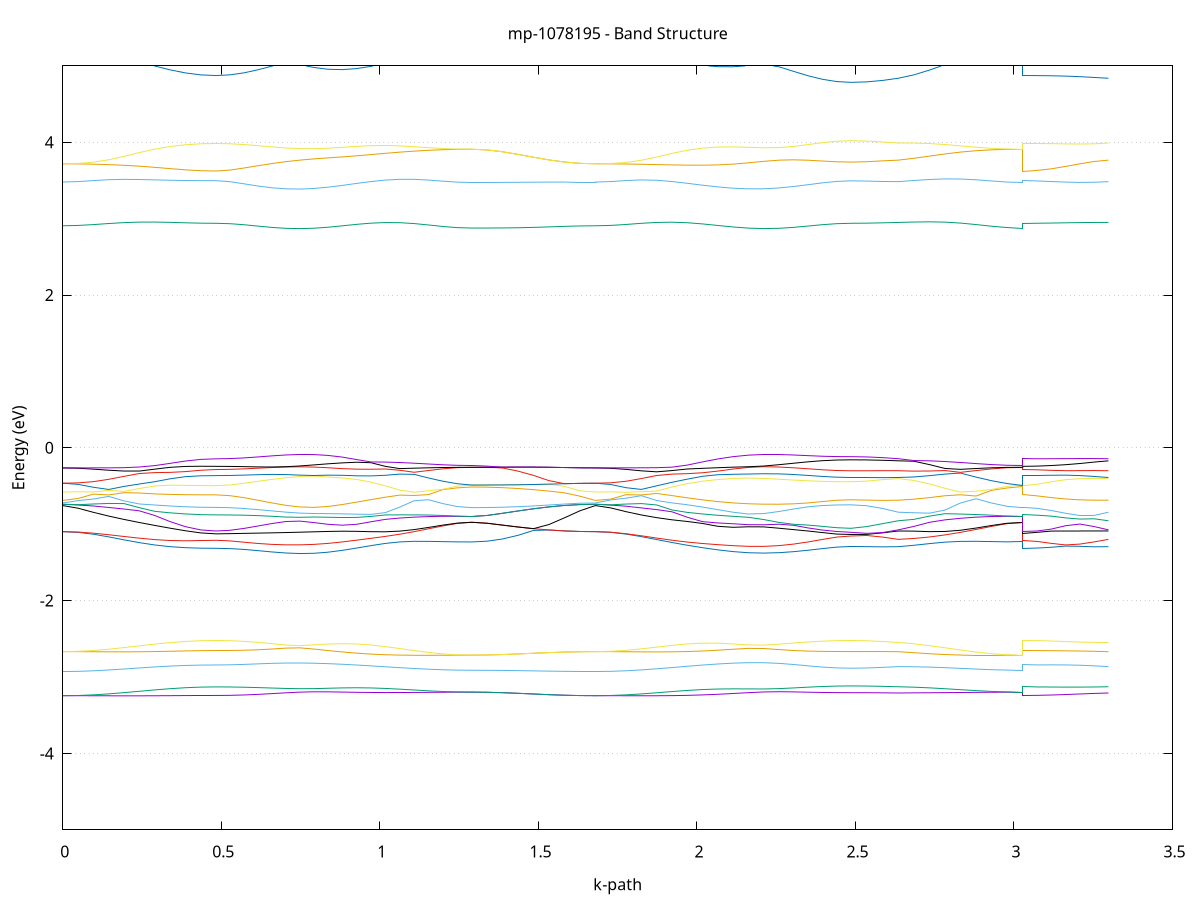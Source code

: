 set title 'mp-1078195 - Band Structure'
set xlabel 'k-path'
set ylabel 'Energy (eV)'
set grid y
set yrange [-5:5]
set terminal png size 800,600
set output 'mp-1078195_bands_gnuplot.png'
plot '-' using 1:2 with lines notitle, '-' using 1:2 with lines notitle, '-' using 1:2 with lines notitle, '-' using 1:2 with lines notitle, '-' using 1:2 with lines notitle, '-' using 1:2 with lines notitle, '-' using 1:2 with lines notitle, '-' using 1:2 with lines notitle, '-' using 1:2 with lines notitle, '-' using 1:2 with lines notitle, '-' using 1:2 with lines notitle, '-' using 1:2 with lines notitle, '-' using 1:2 with lines notitle, '-' using 1:2 with lines notitle, '-' using 1:2 with lines notitle, '-' using 1:2 with lines notitle, '-' using 1:2 with lines notitle, '-' using 1:2 with lines notitle, '-' using 1:2 with lines notitle, '-' using 1:2 with lines notitle, '-' using 1:2 with lines notitle, '-' using 1:2 with lines notitle, '-' using 1:2 with lines notitle, '-' using 1:2 with lines notitle, '-' using 1:2 with lines notitle, '-' using 1:2 with lines notitle, '-' using 1:2 with lines notitle, '-' using 1:2 with lines notitle, '-' using 1:2 with lines notitle, '-' using 1:2 with lines notitle, '-' using 1:2 with lines notitle, '-' using 1:2 with lines notitle, '-' using 1:2 with lines notitle, '-' using 1:2 with lines notitle, '-' using 1:2 with lines notitle, '-' using 1:2 with lines notitle, '-' using 1:2 with lines notitle, '-' using 1:2 with lines notitle, '-' using 1:2 with lines notitle, '-' using 1:2 with lines notitle, '-' using 1:2 with lines notitle, '-' using 1:2 with lines notitle, '-' using 1:2 with lines notitle, '-' using 1:2 with lines notitle, '-' using 1:2 with lines notitle, '-' using 1:2 with lines notitle, '-' using 1:2 with lines notitle, '-' using 1:2 with lines notitle, '-' using 1:2 with lines notitle, '-' using 1:2 with lines notitle, '-' using 1:2 with lines notitle, '-' using 1:2 with lines notitle, '-' using 1:2 with lines notitle, '-' using 1:2 with lines notitle, '-' using 1:2 with lines notitle, '-' using 1:2 with lines notitle, '-' using 1:2 with lines notitle, '-' using 1:2 with lines notitle, '-' using 1:2 with lines notitle, '-' using 1:2 with lines notitle, '-' using 1:2 with lines notitle, '-' using 1:2 with lines notitle, '-' using 1:2 with lines notitle, '-' using 1:2 with lines notitle
0.000000 -12.303427
0.048327 -12.302227
0.096655 -12.298827
0.144982 -12.293527
0.193310 -12.286627
0.241637 -12.278827
0.289965 -12.270827
0.338292 -12.263427
0.386620 -12.257427
0.434947 -12.253527
0.483274 -12.252227
0.483274 -12.252227
0.527367 -12.251727
0.571460 -12.250427
0.615552 -12.248527
0.659645 -12.246227
0.703738 -12.243827
0.747830 -12.241927
0.791923 -12.240627
0.836016 -12.240427
0.836016 -12.240427
0.881355 -12.241427
0.926695 -12.243727
0.972035 -12.247327
1.017374 -12.251727
1.062714 -12.256527
1.108054 -12.261427
1.153393 -12.265727
1.198733 -12.269127
1.244073 -12.271327
1.289412 -12.272127
1.289412 -12.272127
1.338212 -12.273427
1.387012 -12.277227
1.435812 -12.282627
1.484612 -12.288727
1.533412 -12.294527
1.582212 -12.299227
1.631012 -12.302327
1.679812 -12.303427
1.679812 -12.303427
1.728099 -12.302227
1.776386 -12.298827
1.824672 -12.293427
1.872959 -12.286527
1.921246 -12.278527
1.969532 -12.270127
2.017819 -12.262027
2.066105 -12.254827
2.114392 -12.248927
2.162679 -12.244627
2.210965 -12.241927
2.259252 -12.240627
2.259252 -12.240627
2.304592 -12.240427
2.349931 -12.240727
2.395271 -12.241227
2.440611 -12.241627
2.485950 -12.241827
2.485950 -12.241827
2.535650 -12.242027
2.585349 -12.242527
2.635049 -12.243727
2.635049 -12.243727
2.684130 -12.245927
2.733212 -12.249727
2.782294 -12.254627
2.831375 -12.259827
2.880457 -12.264727
2.929538 -12.268627
2.978620 -12.271227
3.027702 -12.272127
3.027702 -12.252227
3.072743 -12.251727
3.117785 -12.250527
3.162826 -12.248827
3.207867 -12.246827
3.252909 -12.244927
3.297950 -12.243727
e
0.000000 -11.947627
0.048327 -11.947027
0.096655 -11.945427
0.144982 -11.942827
0.193310 -11.939527
0.241637 -11.935927
0.289965 -11.932327
0.338292 -11.929027
0.386620 -11.926327
0.434947 -11.924727
0.483274 -11.924127
0.483274 -11.924127
0.527367 -11.924027
0.571460 -11.923827
0.615552 -11.923527
0.659645 -11.923627
0.703738 -11.924127
0.747830 -11.925527
0.791923 -11.928027
0.836016 -11.931727
0.836016 -11.931727
0.881355 -11.936827
0.926695 -11.943127
0.972035 -11.950227
1.017374 -11.957827
1.062714 -11.965427
1.108054 -11.972427
1.153393 -11.978327
1.198733 -11.982927
1.244073 -11.985827
1.289412 -11.986827
1.289412 -11.986827
1.338212 -11.985127
1.387012 -11.980527
1.435812 -11.973927
1.484612 -11.966327
1.533412 -11.958927
1.582212 -11.952927
1.631012 -11.949027
1.679812 -11.947627
1.679812 -11.947627
1.728099 -11.946927
1.776386 -11.944827
1.824672 -11.941627
1.872959 -11.937727
1.921246 -11.933527
1.969532 -11.929527
2.017819 -11.926327
2.066105 -11.924127
2.114392 -11.923327
2.162679 -11.923827
2.210965 -11.925527
2.259252 -11.927927
2.259252 -11.927927
2.304592 -11.930527
2.349931 -11.933027
2.395271 -11.935127
2.440611 -11.936427
2.485950 -11.936927
2.485950 -11.936927
2.535650 -11.937327
2.585349 -11.938527
2.635049 -11.940027
2.635049 -11.940027
2.684130 -11.946627
2.733212 -11.954327
2.782294 -11.962427
2.831375 -11.970227
2.880457 -11.977027
2.929538 -11.982327
2.978620 -11.985627
3.027702 -11.986827
3.027702 -11.924127
3.072743 -11.924827
3.117785 -11.926827
3.162826 -11.929727
3.207867 -11.933327
3.252909 -11.936927
3.297950 -11.940027
e
0.000000 -11.342827
0.048327 -11.344527
0.096655 -11.349227
0.144982 -11.356627
0.193310 -11.365927
0.241637 -11.376427
0.289965 -11.386927
0.338292 -11.396527
0.386620 -11.404227
0.434947 -11.409227
0.483274 -11.410927
0.483274 -11.410927
0.527367 -11.410527
0.571460 -11.409327
0.615552 -11.407327
0.659645 -11.404527
0.703738 -11.401127
0.747830 -11.397127
0.791923 -11.392527
0.836016 -11.390027
0.836016 -11.390027
0.881355 -11.390827
0.926695 -11.389227
0.972035 -11.385327
1.017374 -11.379627
1.062714 -11.372727
1.108054 -11.365527
1.153393 -11.358627
1.198733 -11.353027
1.244073 -11.349327
1.289412 -11.348127
1.289412 -11.348127
1.338212 -11.347927
1.387012 -11.347327
1.435812 -11.346527
1.484612 -11.345627
1.533412 -11.344527
1.582212 -11.343727
1.631012 -11.343127
1.679812 -11.342827
1.679812 -11.342827
1.728099 -11.344427
1.776386 -11.349027
1.824672 -11.356027
1.872959 -11.364727
1.921246 -11.374027
1.969532 -11.383127
2.017819 -11.390827
2.066105 -11.396427
2.114392 -11.399427
2.162679 -11.399627
2.210965 -11.397227
2.259252 -11.392727
2.259252 -11.392727
2.304592 -11.389927
2.349931 -11.392627
2.395271 -11.394727
2.440611 -11.396027
2.485950 -11.396427
2.485950 -11.396427
2.535650 -11.396827
2.585349 -11.397727
2.635049 -11.398727
2.635049 -11.398727
2.684130 -11.393727
2.733212 -11.386427
2.782294 -11.377827
2.831375 -11.368927
2.880457 -11.360627
2.929538 -11.353927
2.978620 -11.349627
3.027702 -11.348127
3.027702 -11.410927
3.072743 -11.410527
3.117785 -11.409327
3.162826 -11.407527
3.207867 -11.405027
3.252909 -11.402027
3.297950 -11.398727
e
0.000000 -11.342827
0.048327 -11.343227
0.096655 -11.344127
0.144982 -11.345527
0.193310 -11.347227
0.241637 -11.349127
0.289965 -11.350927
0.338292 -11.352527
0.386620 -11.353827
0.434947 -11.354627
0.483274 -11.354827
0.483274 -11.354827
0.527367 -11.355927
0.571460 -11.359227
0.615552 -11.364127
0.659645 -11.370127
0.703738 -11.376427
0.747830 -11.382327
0.791923 -11.387027
0.836016 -11.387527
0.836016 -11.387527
0.881355 -11.381927
0.926695 -11.376327
0.972035 -11.370627
1.017374 -11.365227
1.062714 -11.360327
1.108054 -11.356127
1.153393 -11.352627
1.198733 -11.350127
1.244073 -11.348627
1.289412 -11.348127
1.289412 -11.348127
1.338212 -11.347927
1.387012 -11.347327
1.435812 -11.346527
1.484612 -11.345627
1.533412 -11.344527
1.582212 -11.343727
1.631012 -11.343127
1.679812 -11.342827
1.679812 -11.342827
1.728099 -11.343327
1.776386 -11.344827
1.824672 -11.347127
1.872959 -11.350227
1.921246 -11.353927
1.969532 -11.358227
2.017819 -11.362827
2.066105 -11.367727
2.114392 -11.372727
2.162679 -11.377527
2.210965 -11.382227
2.259252 -11.386427
2.259252 -11.386427
2.304592 -11.387327
2.349931 -11.381927
2.395271 -11.377027
2.440611 -11.373727
2.485950 -11.372527
2.485950 -11.372527
2.535650 -11.371927
2.585349 -11.370327
2.635049 -11.367727
2.635049 -11.367727
2.684130 -11.365727
2.733212 -11.362927
2.782294 -11.359727
2.831375 -11.356227
2.880457 -11.353027
2.929538 -11.350427
2.978620 -11.348727
3.027702 -11.348127
3.027702 -11.354827
3.072743 -11.355527
3.117785 -11.357427
3.162826 -11.360027
3.207867 -11.362827
3.252909 -11.365527
3.297950 -11.367727
e
0.000000 -11.284027
0.048327 -11.284527
0.096655 -11.286027
0.144982 -11.288527
0.193310 -11.291727
0.241637 -11.295327
0.289965 -11.299127
0.338292 -11.302727
0.386620 -11.305527
0.434947 -11.307427
0.483274 -11.308127
0.483274 -11.308127
0.527367 -11.307827
0.571460 -11.307127
0.615552 -11.306027
0.659645 -11.307027
0.703738 -11.309327
0.747830 -11.311227
0.791923 -11.312227
0.836016 -11.312227
0.836016 -11.312227
0.881355 -11.310827
0.926695 -11.308127
0.972035 -11.304327
1.017374 -11.299727
1.062714 -11.294627
1.108054 -11.289627
1.153393 -11.285227
1.198733 -11.281727
1.244073 -11.279527
1.289412 -11.278827
1.289412 -11.278827
1.338212 -11.278927
1.387012 -11.279527
1.435812 -11.280327
1.484612 -11.281327
1.533412 -11.282327
1.582212 -11.283227
1.631012 -11.283827
1.679812 -11.284027
1.679812 -11.284027
1.728099 -11.284727
1.776386 -11.286827
1.824672 -11.290127
1.872959 -11.294127
1.921246 -11.298227
1.969532 -11.302027
2.017819 -11.304827
2.066105 -11.306227
2.114392 -11.305927
2.162679 -11.307527
2.210965 -11.310927
2.259252 -11.314227
2.259252 -11.314227
2.304592 -11.317127
2.349931 -11.319627
2.395271 -11.321727
2.440611 -11.323027
2.485950 -11.323527
2.485950 -11.323527
2.535650 -11.322427
2.585349 -11.319427
2.635049 -11.315127
2.635049 -11.315127
2.684130 -11.310327
2.733212 -11.304427
2.782294 -11.298027
2.831375 -11.291827
2.880457 -11.286427
2.929538 -11.282327
2.978620 -11.279627
3.027702 -11.278827
3.027702 -11.308127
3.072743 -11.308327
3.117785 -11.309127
3.162826 -11.310227
3.207867 -11.311727
3.252909 -11.313427
3.297950 -11.315127
e
0.000000 -11.284027
0.048327 -11.284427
0.096655 -11.285627
0.144982 -11.287427
0.193310 -11.289827
0.241637 -11.292427
0.289965 -11.295027
0.338292 -11.297527
0.386620 -11.299427
0.434947 -11.300627
0.483274 -11.301027
0.483274 -11.301027
0.527367 -11.301527
0.571460 -11.302727
0.615552 -11.304627
0.659645 -11.304327
0.703738 -11.302427
0.747830 -11.300227
0.791923 -11.297827
0.836016 -11.295227
0.836016 -11.295227
0.881355 -11.292527
0.926695 -11.289927
0.972035 -11.287427
1.017374 -11.285227
1.062714 -11.283227
1.108054 -11.281527
1.153393 -11.280327
1.198733 -11.279427
1.244073 -11.278927
1.289412 -11.278827
1.289412 -11.278827
1.338212 -11.278927
1.387012 -11.279527
1.435812 -11.280327
1.484612 -11.281327
1.533412 -11.282327
1.582212 -11.283227
1.631012 -11.283827
1.679812 -11.284027
1.679812 -11.284027
1.728099 -11.284327
1.776386 -11.285227
1.824672 -11.286627
1.872959 -11.288527
1.921246 -11.291027
1.969532 -11.293827
2.017819 -11.296927
2.066105 -11.300327
2.114392 -11.303727
2.162679 -11.303727
2.210965 -11.300427
2.259252 -11.296327
2.259252 -11.296327
2.304592 -11.292227
2.349931 -11.288427
2.395271 -11.285427
2.440611 -11.283527
2.485950 -11.282827
2.485950 -11.282827
2.535650 -11.283227
2.585349 -11.284327
2.635049 -11.286127
2.635049 -11.286127
2.684130 -11.285327
2.733212 -11.284127
2.782294 -11.282827
2.831375 -11.281527
2.880457 -11.280427
2.929538 -11.279527
2.978620 -11.278927
3.027702 -11.278827
3.027702 -11.301027
3.072743 -11.300327
3.117785 -11.298227
3.162826 -11.295327
3.207867 -11.292127
3.252909 -11.288927
3.297950 -11.286127
e
0.000000 -7.351727
0.048327 -7.350127
0.096655 -7.345427
0.144982 -7.338127
0.193310 -7.328927
0.241637 -7.318527
0.289965 -7.308227
0.338292 -7.298727
0.386620 -7.291227
0.434947 -7.286427
0.483274 -7.284727
0.483274 -7.284727
0.527367 -7.284127
0.571460 -7.282327
0.615552 -7.279527
0.659645 -7.276327
0.703738 -7.273227
0.747830 -7.270527
0.791923 -7.268927
0.836016 -7.268727
0.836016 -7.268727
0.881355 -7.270227
0.926695 -7.273327
0.972035 -7.278027
1.017374 -7.283927
1.062714 -7.290327
1.108054 -7.296827
1.153393 -7.302727
1.198733 -7.307427
1.244073 -7.310527
1.289412 -7.311527
1.289412 -7.311527
1.338212 -7.313127
1.387012 -7.317527
1.435812 -7.324027
1.484612 -7.331827
1.533412 -7.339427
1.582212 -7.345927
1.631012 -7.350227
1.679812 -7.351727
1.679812 -7.351727
1.728099 -7.350127
1.776386 -7.345427
1.824672 -7.338027
1.872959 -7.328627
1.921246 -7.318027
1.969532 -7.307027
2.017819 -7.296527
2.066105 -7.287227
2.114392 -7.279727
2.162679 -7.274127
2.210965 -7.270627
2.259252 -7.269027
2.259252 -7.269027
2.304592 -7.268727
2.349931 -7.269127
2.395271 -7.269927
2.440611 -7.270527
2.485950 -7.270827
2.485950 -7.270827
2.535650 -7.271027
2.585349 -7.271927
2.635049 -7.273527
2.635049 -7.273527
2.684130 -7.276427
2.733212 -7.281427
2.782294 -7.287827
2.831375 -7.294827
2.880457 -7.301427
2.929538 -7.306827
2.978620 -7.310327
3.027702 -7.311527
3.027702 -7.284727
3.072743 -7.284127
3.117785 -7.282527
3.162826 -7.280127
3.207867 -7.277527
3.252909 -7.275127
3.297950 -7.273527
e
0.000000 -5.666627
0.048327 -5.665527
0.096655 -5.662627
0.144982 -5.657927
0.193310 -5.652027
0.241637 -5.645427
0.289965 -5.638627
0.338292 -5.632427
0.386620 -5.627527
0.434947 -5.624327
0.483274 -5.623227
0.483274 -5.623227
0.527367 -5.622727
0.571460 -5.621527
0.615552 -5.620027
0.659645 -5.618427
0.703738 -5.617527
0.747830 -5.617727
0.791923 -5.619527
0.836016 -5.623127
0.836016 -5.623127
0.881355 -5.628727
0.926695 -5.636027
0.972035 -5.644627
1.017374 -5.653927
1.062714 -5.663327
1.108054 -5.672027
1.153393 -5.679627
1.198733 -5.685427
1.244073 -5.689127
1.289412 -5.690327
1.289412 -5.690327
1.338212 -5.689427
1.387012 -5.686827
1.435812 -5.682927
1.484612 -5.678327
1.533412 -5.673827
1.582212 -5.670027
1.631012 -5.667427
1.679812 -5.666627
1.679812 -5.666627
1.728099 -5.665427
1.776386 -5.662027
1.824672 -5.656827
1.872959 -5.650127
1.921246 -5.642727
1.969532 -5.635327
2.017819 -5.628527
2.066105 -5.623027
2.114392 -5.619327
2.162679 -5.617527
2.210965 -5.617727
2.259252 -5.619427
2.259252 -5.619427
2.304592 -5.621927
2.349931 -5.624727
2.395271 -5.627327
2.440611 -5.629027
2.485950 -5.629727
2.485950 -5.629727
2.535650 -5.630227
2.585349 -5.631627
2.635049 -5.633827
2.635049 -5.633827
2.684130 -5.640927
2.733212 -5.649927
2.782294 -5.659727
2.831375 -5.669327
2.880457 -5.677927
2.929538 -5.684627
2.978620 -5.688927
3.027702 -5.690327
3.027702 -5.623227
3.072743 -5.623627
3.117785 -5.624927
3.162826 -5.626827
3.207867 -5.629127
3.252909 -5.631527
3.297950 -5.633827
e
0.000000 -3.244727
0.048327 -3.244927
0.096655 -3.245527
0.144982 -3.246127
0.193310 -3.246527
0.241637 -3.246427
0.289965 -3.245727
0.338292 -3.244527
0.386620 -3.243227
0.434947 -3.242127
0.483274 -3.241727
0.483274 -3.241727
0.527367 -3.240127
0.571460 -3.235227
0.615552 -3.227427
0.659645 -3.217527
0.703738 -3.206927
0.747830 -3.198027
0.791923 -3.193727
0.836016 -3.194427
0.836016 -3.194427
0.881355 -3.197327
0.926695 -3.200427
0.972035 -3.202527
1.017374 -3.203427
1.062714 -3.203327
1.108054 -3.202227
1.153393 -3.200827
1.198733 -3.199327
1.244073 -3.198227
1.289412 -3.197827
1.289412 -3.197827
1.338212 -3.199927
1.387012 -3.205427
1.435812 -3.213527
1.484612 -3.222627
1.533412 -3.231427
1.582212 -3.238527
1.631012 -3.243127
1.679812 -3.244727
1.679812 -3.244727
1.728099 -3.244927
1.776386 -3.245427
1.824672 -3.245827
1.872959 -3.245527
1.921246 -3.243927
1.969532 -3.240327
2.017819 -3.234427
2.066105 -3.226227
2.114392 -3.216027
2.162679 -3.204927
2.210965 -3.195827
2.259252 -3.192727
2.259252 -3.192727
2.304592 -3.195027
2.349931 -3.198927
2.395271 -3.202327
2.440611 -3.204527
2.485950 -3.205227
2.485950 -3.205227
2.535650 -3.205727
2.585349 -3.207127
2.635049 -3.209527
2.635049 -3.209527
2.684130 -3.207627
2.733212 -3.206127
2.782294 -3.204627
2.831375 -3.203027
2.880457 -3.201227
2.929538 -3.199527
2.978620 -3.198327
3.027702 -3.197827
3.027702 -3.241727
3.072743 -3.240227
3.117785 -3.235927
3.162826 -3.229527
3.207867 -3.222127
3.252909 -3.215127
3.297950 -3.209527
e
0.000000 -3.244727
0.048327 -3.241927
0.096655 -3.233727
0.144982 -3.220927
0.193310 -3.204827
0.241637 -3.187027
0.289965 -3.169127
0.338292 -3.153127
0.386620 -3.140427
0.434947 -3.132327
0.483274 -3.129527
0.483274 -3.129527
0.527367 -3.130627
0.571460 -3.133827
0.615552 -3.138727
0.659645 -3.144427
0.703738 -3.149927
0.747830 -3.153227
0.791923 -3.152227
0.836016 -3.147527
0.836016 -3.147527
0.881355 -3.142727
0.926695 -3.140927
0.972035 -3.143327
1.017374 -3.149727
1.062714 -3.159227
1.108054 -3.170127
1.153393 -3.180927
1.198733 -3.189927
1.244073 -3.195827
1.289412 -3.197827
1.289412 -3.197827
1.338212 -3.199927
1.387012 -3.205427
1.435812 -3.213527
1.484612 -3.222627
1.533412 -3.231427
1.582212 -3.238527
1.631012 -3.243127
1.679812 -3.244727
1.679812 -3.244727
1.728099 -3.241927
1.776386 -3.233927
1.824672 -3.221627
1.872959 -3.206527
1.921246 -3.190527
1.969532 -3.175827
2.017819 -3.164327
2.066105 -3.157327
2.114392 -3.155027
2.162679 -3.155927
2.210965 -3.156727
2.259252 -3.152327
2.259252 -3.152327
2.304592 -3.143227
2.349931 -3.133127
2.395271 -3.124527
2.440611 -3.118827
2.485950 -3.116827
2.485950 -3.116827
2.535650 -3.118327
2.585349 -3.122327
2.635049 -3.127727
2.635049 -3.127727
2.684130 -3.133227
2.733212 -3.142127
2.782294 -3.153427
2.831375 -3.166027
2.880457 -3.178327
2.929538 -3.188627
2.978620 -3.195427
3.027702 -3.197827
3.027702 -3.129527
3.072743 -3.130127
3.117785 -3.131327
3.162826 -3.132427
3.207867 -3.132327
3.252909 -3.130627
3.297950 -3.127727
e
0.000000 -2.928327
0.048327 -2.925927
0.096655 -2.919027
0.144982 -2.908327
0.193310 -2.895327
0.241637 -2.881327
0.289965 -2.868227
0.338292 -2.857127
0.386620 -2.848927
0.434947 -2.844127
0.483274 -2.842527
0.483274 -2.842527
0.527367 -2.840527
0.571460 -2.835127
0.615552 -2.827927
0.659645 -2.821327
0.703738 -2.817327
0.747830 -2.816727
0.791923 -2.819527
0.836016 -2.825127
0.836016 -2.825127
0.881355 -2.833227
0.926695 -2.843127
0.972035 -2.854327
1.017374 -2.866127
1.062714 -2.877727
1.108054 -2.888627
1.153393 -2.898027
1.198733 -2.905327
1.244073 -2.910027
1.289412 -2.911627
1.289412 -2.911627
1.338212 -2.912327
1.387012 -2.914027
1.435812 -2.916727
1.484612 -2.919927
1.533412 -2.923127
1.582212 -2.925927
1.631012 -2.927727
1.679812 -2.928327
1.679812 -2.928327
1.728099 -2.925827
1.776386 -2.918427
1.824672 -2.906927
1.872959 -2.892527
1.921246 -2.876327
1.969532 -2.859627
2.017819 -2.843627
2.066105 -2.829527
2.114392 -2.818527
2.162679 -2.812427
2.210965 -2.813027
2.259252 -2.821627
2.259252 -2.821627
2.304592 -2.836127
2.349931 -2.853627
2.395271 -2.869727
2.440611 -2.880927
2.485950 -2.884827
2.485950 -2.884827
2.535650 -2.881927
2.585349 -2.874027
2.635049 -2.864027
2.635049 -2.864027
2.684130 -2.866027
2.733212 -2.870427
2.782294 -2.877527
2.831375 -2.886627
2.880457 -2.896227
2.929538 -2.904327
2.978620 -2.909827
3.027702 -2.911627
3.027702 -2.842527
3.072743 -2.842027
3.117785 -2.841127
3.162826 -2.841827
3.207867 -2.845927
3.252909 -2.853827
3.297950 -2.864027
e
0.000000 -2.667827
0.048327 -2.668227
0.096655 -2.669227
0.144982 -2.670327
0.193310 -2.670727
0.241637 -2.669727
0.289965 -2.667127
0.338292 -2.663027
0.386620 -2.658627
0.434947 -2.655027
0.483274 -2.653627
0.483274 -2.653627
0.527367 -2.652727
0.571460 -2.649727
0.615552 -2.643627
0.659645 -2.633927
0.703738 -2.621927
0.747830 -2.618527
0.791923 -2.634127
0.836016 -2.653527
0.836016 -2.653527
0.881355 -2.672127
0.926695 -2.687927
0.972035 -2.700127
1.017374 -2.708627
1.062714 -2.713527
1.108054 -2.715627
1.153393 -2.715927
1.198733 -2.715127
1.244073 -2.714327
1.289412 -2.714027
1.289412 -2.714027
1.338212 -2.711927
1.387012 -2.706227
1.435812 -2.698127
1.484612 -2.689127
1.533412 -2.680627
1.582212 -2.673727
1.631012 -2.669327
1.679812 -2.667827
1.679812 -2.667827
1.728099 -2.668327
1.776386 -2.669627
1.824672 -2.671027
1.872959 -2.671627
1.921246 -2.670527
1.969532 -2.666727
2.017819 -2.659627
2.066105 -2.649327
2.114392 -2.636627
2.162679 -2.625227
2.210965 -2.627127
2.259252 -2.641427
2.259252 -2.641427
2.304592 -2.653227
2.349931 -2.660627
2.395271 -2.664627
2.440611 -2.666527
2.485950 -2.667127
2.485950 -2.667127
2.535650 -2.666927
2.585349 -2.667127
2.635049 -2.668727
2.635049 -2.668727
2.684130 -2.681827
2.733212 -2.695427
2.782294 -2.706227
2.831375 -2.712627
2.880457 -2.715127
2.929538 -2.715127
2.978620 -2.714327
3.027702 -2.714027
3.027702 -2.653627
3.072743 -2.654227
3.117785 -2.655727
3.162826 -2.657627
3.207867 -2.659927
3.252909 -2.663527
3.297950 -2.668727
e
0.000000 -2.667827
0.048327 -2.664027
0.096655 -2.653127
0.144982 -2.636127
0.193310 -2.615027
0.241637 -2.591927
0.289965 -2.569527
0.338292 -2.549927
0.386620 -2.534727
0.434947 -2.525327
0.483274 -2.522127
0.483274 -2.522127
0.527367 -2.525027
0.571460 -2.533427
0.615552 -2.546727
0.659645 -2.563527
0.703738 -2.581227
0.747830 -2.589327
0.791923 -2.579127
0.836016 -2.568227
0.836016 -2.568227
0.881355 -2.563627
0.926695 -2.567927
0.972035 -2.581327
1.017374 -2.602227
1.062714 -2.627627
1.108054 -2.654027
1.153393 -2.678327
1.198733 -2.697527
1.244073 -2.709727
1.289412 -2.714027
1.289412 -2.714027
1.338212 -2.711927
1.387012 -2.706227
1.435812 -2.698127
1.484612 -2.689127
1.533412 -2.680627
1.582212 -2.673727
1.631012 -2.669327
1.679812 -2.667827
1.679812 -2.667827
1.728099 -2.663427
1.776386 -2.650927
1.824672 -2.631727
1.872959 -2.608827
1.921246 -2.586027
1.969532 -2.567427
2.017819 -2.557027
2.066105 -2.557127
2.114392 -2.567027
2.162679 -2.581027
2.210965 -2.583127
2.259252 -2.570127
2.259252 -2.570127
2.304592 -2.555327
2.349931 -2.541827
2.395271 -2.531127
2.440611 -2.524427
2.485950 -2.522127
2.485950 -2.522127
2.535650 -2.525727
2.585349 -2.535227
2.635049 -2.547527
2.635049 -2.547527
2.684130 -2.565927
2.733212 -2.589927
2.782294 -2.617627
2.831375 -2.646427
2.880457 -2.673127
2.929538 -2.694927
2.978620 -2.709027
3.027702 -2.714027
3.027702 -2.522127
3.072743 -2.523927
3.117785 -2.529027
3.162826 -2.536027
3.207867 -2.542727
3.252909 -2.546927
3.297950 -2.547527
e
0.000000 -1.097527
0.048327 -1.106527
0.096655 -1.131127
0.144982 -1.165927
0.193310 -1.204527
0.241637 -1.241227
0.289965 -1.271727
0.338292 -1.293727
0.386620 -1.307227
0.434947 -1.313627
0.483274 -1.315427
0.483274 -1.315427
0.527367 -1.319227
0.571460 -1.330027
0.615552 -1.345827
0.659645 -1.362927
0.703738 -1.376827
0.747830 -1.383727
0.791923 -1.380627
0.836016 -1.366527
0.836016 -1.366527
0.881355 -1.342227
0.926695 -1.311927
0.972035 -1.280027
1.017374 -1.251427
1.062714 -1.231727
1.108054 -1.224027
1.153393 -1.224527
1.198733 -1.227927
1.244073 -1.231027
1.289412 -1.232127
1.289412 -1.232127
1.338212 -1.222227
1.387012 -1.192927
1.435812 -1.145327
1.484612 -1.081427
1.533412 -1.075427
1.582212 -1.087727
1.631012 -1.095127
1.679812 -1.097527
1.679812 -1.097527
1.728099 -1.105927
1.776386 -1.129127
1.824672 -1.162427
1.872959 -1.200627
1.921246 -1.239127
1.969532 -1.275127
2.017819 -1.307327
2.066105 -1.335627
2.114392 -1.358527
2.162679 -1.373327
2.210965 -1.378027
2.259252 -1.372527
2.259252 -1.372527
2.304592 -1.359627
2.349931 -1.341027
2.395271 -1.319527
2.440611 -1.299927
2.485950 -1.291427
2.485950 -1.291427
2.535650 -1.293627
2.585349 -1.296527
2.635049 -1.294127
2.635049 -1.294127
2.684130 -1.275827
2.733212 -1.253927
2.782294 -1.234627
2.831375 -1.224527
2.880457 -1.223827
2.929538 -1.227327
2.978620 -1.230827
3.027702 -1.232127
3.027702 -1.315427
3.072743 -1.311927
3.117785 -1.301827
3.162826 -1.286227
3.207867 -1.289327
3.252909 -1.295727
3.297950 -1.294127
e
0.000000 -1.097527
0.048327 -1.102827
0.096655 -1.117227
0.144982 -1.137727
0.193310 -1.160627
0.241637 -1.182827
0.289965 -1.201327
0.338292 -1.213327
0.386620 -1.217027
0.434947 -1.213627
0.483274 -1.210127
0.483274 -1.210127
0.527367 -1.218527
0.571460 -1.235627
0.615552 -1.251927
0.659645 -1.263827
0.703738 -1.270227
0.747830 -1.270327
0.791923 -1.264027
0.836016 -1.251227
0.836016 -1.251227
0.881355 -1.231927
0.926695 -1.208727
0.972035 -1.184527
1.017374 -1.159427
1.062714 -1.131027
1.108054 -1.097327
1.153393 -1.060027
1.198733 -1.022427
1.244073 -0.989727
1.289412 -0.974427
1.289412 -0.974427
1.338212 -0.987227
1.387012 -1.011727
1.435812 -1.036527
1.484612 -1.058227
1.533412 -1.075427
1.582212 -1.087727
1.631012 -1.095127
1.679812 -1.097527
1.679812 -1.097527
1.728099 -1.104727
1.776386 -1.124327
1.824672 -1.151427
1.872959 -1.181027
1.921246 -1.209327
1.969532 -1.233527
2.017819 -1.252427
2.066105 -1.267727
2.114392 -1.280927
2.162679 -1.289727
2.210965 -1.290227
2.259252 -1.280027
2.259252 -1.280027
2.304592 -1.260327
2.349931 -1.232527
2.395271 -1.199927
2.440611 -1.168527
2.485950 -1.154427
2.485950 -1.154427
2.535650 -1.147627
2.585349 -1.168127
2.635049 -1.198327
2.635049 -1.198327
2.684130 -1.186627
2.733212 -1.167327
2.782294 -1.140327
2.831375 -1.106627
2.880457 -1.068327
2.929538 -1.028427
2.978620 -0.992027
3.027702 -0.974427
3.027702 -1.210127
3.072743 -1.225127
3.117785 -1.250627
3.162826 -1.271427
3.207867 -1.260027
3.252909 -1.231527
3.297950 -1.198327
e
0.000000 -0.755927
0.048327 -0.790527
0.096655 -0.844627
0.144982 -0.893627
0.193310 -0.937527
0.241637 -0.977827
0.289965 -1.015727
0.338292 -1.051827
0.386620 -1.085627
0.434947 -1.113727
0.483274 -1.126327
0.483274 -1.126327
0.527367 -1.123527
0.571460 -1.119727
0.615552 -1.116527
0.659645 -1.113027
0.703738 -1.109027
0.747830 -1.104427
0.791923 -1.099527
0.836016 -1.094627
0.836016 -1.094627
0.881355 -1.091427
0.926695 -1.093227
0.972035 -1.097927
1.017374 -1.098927
1.062714 -1.090427
1.108054 -1.070427
1.153393 -1.042227
1.198733 -1.011627
1.244073 -0.985627
1.289412 -0.974427
1.289412 -0.974427
1.338212 -0.987227
1.387012 -1.011727
1.435812 -1.036527
1.484612 -1.058227
1.533412 -1.003927
1.582212 -0.916427
1.631012 -0.824427
1.679812 -0.755927
1.679812 -0.755927
1.728099 -0.786327
1.776386 -0.835827
1.824672 -0.878627
1.872959 -0.914027
1.921246 -0.942227
1.969532 -0.964127
2.017819 -0.990127
2.066105 -1.027427
2.114392 -1.040327
2.162679 -1.033727
2.210965 -1.035027
2.259252 -1.052527
2.259252 -1.052527
2.304592 -1.070627
2.349931 -1.088827
2.395271 -1.109127
2.440611 -1.129027
2.485950 -1.134527
2.485950 -1.134527
2.535650 -1.133127
2.585349 -1.112727
2.635049 -1.088727
2.635049 -1.088727
2.684130 -1.090327
2.733212 -1.097127
2.782294 -1.095127
2.831375 -1.078927
2.880457 -1.050127
2.929538 -1.016527
2.978620 -0.987327
3.027702 -0.974427
3.027702 -1.126327
3.072743 -1.106327
3.117785 -1.089827
3.162826 -1.089327
3.207867 -1.088827
3.252909 -1.088027
3.297950 -1.088727
e
0.000000 -0.738727
0.048327 -0.748427
0.096655 -0.761327
0.144982 -0.780827
0.193310 -0.801227
0.241637 -0.824827
0.289965 -0.885727
0.338292 -0.965627
0.386620 -1.031727
0.434947 -1.074527
0.483274 -1.088927
0.483274 -1.088927
0.527367 -1.079527
0.571460 -1.054827
0.615552 -1.023327
0.659645 -0.991227
0.703738 -0.964727
0.747830 -0.959327
0.791923 -0.978427
0.836016 -1.000927
0.836016 -1.000927
0.881355 -1.012627
0.926695 -1.001027
0.972035 -0.967927
1.017374 -0.936627
1.062714 -0.919027
1.108054 -0.907527
1.153393 -0.900027
1.198733 -0.896327
1.244073 -0.897127
1.289412 -0.899227
1.289412 -0.899227
1.338212 -0.885227
1.387012 -0.857027
1.435812 -0.826627
1.484612 -0.797927
1.533412 -0.773227
1.582212 -0.754427
1.631012 -0.742727
1.679812 -0.738727
1.679812 -0.738727
1.728099 -0.749427
1.776386 -0.764427
1.824672 -0.786327
1.872959 -0.808727
1.921246 -0.837227
1.969532 -0.908727
2.017819 -0.966627
2.066105 -0.983227
2.114392 -0.994127
2.162679 -1.006127
2.210965 -1.007427
2.259252 -1.000027
2.259252 -1.000027
2.304592 -1.013827
2.349931 -1.048127
2.395271 -1.075927
2.440611 -1.095027
2.485950 -1.105927
2.485950 -1.105927
2.535650 -1.119527
2.585349 -1.110027
2.635049 -1.073827
2.635049 -1.073827
2.684130 -1.029027
2.733212 -0.975327
2.782294 -0.943027
2.831375 -0.922327
2.880457 -0.907527
2.929538 -0.898827
2.978620 -0.897127
3.027702 -0.899227
3.027702 -1.088927
3.072743 -1.088527
3.117785 -1.063827
3.162826 -1.019727
3.207867 -0.997727
3.252909 -1.030627
3.297950 -1.073827
e
0.000000 -0.738727
0.048327 -0.744427
0.096655 -0.735127
0.144982 -0.728127
0.193310 -0.730027
0.241637 -0.783427
0.289965 -0.831127
0.338292 -0.850827
0.386620 -0.865327
0.434947 -0.874627
0.483274 -0.877827
0.483274 -0.877827
0.527367 -0.878827
0.571460 -0.882027
0.615552 -0.887527
0.659645 -0.896027
0.703738 -0.906527
0.747830 -0.909427
0.791923 -0.905727
0.836016 -0.908527
0.836016 -0.908527
0.881355 -0.912527
0.926695 -0.911127
0.972035 -0.897727
1.017374 -0.878627
1.062714 -0.877527
1.108054 -0.877727
1.153393 -0.879727
1.198733 -0.885127
1.244073 -0.893627
1.289412 -0.899227
1.289412 -0.899227
1.338212 -0.885227
1.387012 -0.857027
1.435812 -0.826627
1.484612 -0.797927
1.533412 -0.773227
1.582212 -0.754427
1.631012 -0.742727
1.679812 -0.738727
1.679812 -0.738727
1.728099 -0.746027
1.776386 -0.736027
1.824672 -0.729827
1.872959 -0.747927
1.921246 -0.812727
1.969532 -0.845127
2.017819 -0.865527
2.066105 -0.883227
2.114392 -0.896527
2.162679 -0.909827
2.210965 -0.939127
2.259252 -0.976627
2.259252 -0.976627
2.304592 -1.000427
2.349931 -1.010927
2.395271 -1.027727
2.440611 -1.045427
2.485950 -1.053527
2.485950 -1.053527
2.535650 -1.030727
2.585349 -0.992727
2.635049 -0.954627
2.635049 -0.954627
2.684130 -0.936627
2.733212 -0.894427
2.782294 -0.861927
2.831375 -0.866827
2.880457 -0.873227
2.929538 -0.881827
2.978620 -0.892627
3.027702 -0.899227
3.027702 -0.877827
3.072743 -0.881527
3.117785 -0.894027
3.162826 -0.917127
3.207867 -0.932627
3.252909 -0.929027
3.297950 -0.954627
e
0.000000 -0.722327
0.048327 -0.691127
0.096655 -0.670227
0.144982 -0.635727
0.193310 -0.694927
0.241637 -0.735027
0.289965 -0.748227
0.338292 -0.761427
0.386620 -0.771727
0.434947 -0.777927
0.483274 -0.780027
0.483274 -0.780027
0.527367 -0.783827
0.571460 -0.794227
0.615552 -0.808927
0.659645 -0.825527
0.703738 -0.841927
0.747830 -0.854727
0.791923 -0.859927
0.836016 -0.861227
0.836016 -0.861227
0.881355 -0.864527
0.926695 -0.868627
0.972035 -0.870927
1.017374 -0.847927
1.062714 -0.775927
1.108054 -0.692927
1.153393 -0.679327
1.198733 -0.730327
1.244073 -0.768427
1.289412 -0.783127
1.289412 -0.783127
1.338212 -0.781727
1.387012 -0.777527
1.435812 -0.770527
1.484612 -0.760727
1.533412 -0.748627
1.582212 -0.735827
1.631012 -0.725227
1.679812 -0.722327
1.679812 -0.722327
1.728099 -0.681927
1.776386 -0.659227
1.824672 -0.626227
1.872959 -0.689327
1.921246 -0.720627
1.969532 -0.745227
2.017819 -0.775327
2.066105 -0.809127
2.114392 -0.843127
2.162679 -0.866427
2.210965 -0.860227
2.259252 -0.833227
2.259252 -0.833227
2.304592 -0.801027
2.349931 -0.772627
2.395271 -0.755727
2.440611 -0.748227
2.485950 -0.746027
2.485950 -0.746027
2.535650 -0.757827
2.585349 -0.793427
2.635049 -0.842827
2.635049 -0.842827
2.684130 -0.849927
2.733212 -0.855327
2.782294 -0.814527
2.831375 -0.722027
2.880457 -0.666227
2.929538 -0.722527
2.978620 -0.766027
3.027702 -0.783127
3.027702 -0.780027
3.072743 -0.791427
3.117785 -0.820927
3.162826 -0.856327
3.207867 -0.886327
3.252909 -0.885127
3.297950 -0.842827
e
0.000000 -0.688627
0.048327 -0.662927
0.096655 -0.606127
0.144982 -0.616127
0.193310 -0.586827
0.241637 -0.591727
0.289965 -0.602827
0.338292 -0.609627
0.386620 -0.613327
0.434947 -0.615127
0.483274 -0.615727
0.483274 -0.615727
0.527367 -0.626327
0.571460 -0.652427
0.615552 -0.686027
0.659645 -0.721427
0.703738 -0.752627
0.747830 -0.773827
0.791923 -0.779727
0.836016 -0.767727
0.836016 -0.767727
0.881355 -0.742227
0.926695 -0.710927
0.972035 -0.678227
1.017374 -0.646627
1.062714 -0.618827
1.108054 -0.623827
1.153393 -0.611927
1.198733 -0.546727
1.244073 -0.524227
1.289412 -0.512627
1.289412 -0.512627
1.338212 -0.514827
1.387012 -0.521527
1.435812 -0.532627
1.484612 -0.547627
1.533412 -0.566227
1.582212 -0.589427
1.631012 -0.632927
1.679812 -0.688627
1.679812 -0.688627
1.728099 -0.671527
1.776386 -0.613227
1.824672 -0.617027
1.872959 -0.597027
1.921246 -0.625127
1.969532 -0.654027
2.017819 -0.681027
2.066105 -0.703827
2.114392 -0.721127
2.162679 -0.732427
2.210965 -0.737827
2.259252 -0.738027
2.259252 -0.738027
2.304592 -0.733127
2.349931 -0.721627
2.395271 -0.703427
2.440611 -0.686527
2.485950 -0.679927
2.485950 -0.679927
2.535650 -0.684227
2.585349 -0.688127
2.635049 -0.685627
2.635049 -0.685627
2.684130 -0.672227
2.733212 -0.651927
2.782294 -0.627527
2.831375 -0.614627
2.880457 -0.630827
2.929538 -0.556127
2.978620 -0.525727
3.027702 -0.512627
3.027702 -0.615727
3.072743 -0.628827
3.117785 -0.651427
3.162826 -0.669527
3.207867 -0.680627
3.252909 -0.685527
3.297950 -0.685627
e
0.000000 -0.578027
0.048327 -0.575227
0.096655 -0.578027
0.144982 -0.556827
0.193310 -0.570627
0.241637 -0.532327
0.289965 -0.498727
0.338292 -0.489727
0.386620 -0.491127
0.434947 -0.494127
0.483274 -0.495427
0.483274 -0.495427
0.527367 -0.486127
0.571460 -0.464327
0.615552 -0.438327
0.659645 -0.413027
0.703738 -0.391327
0.747830 -0.374627
0.791923 -0.369527
0.836016 -0.381227
0.836016 -0.381227
0.881355 -0.394327
0.926695 -0.413727
0.972035 -0.448727
1.017374 -0.497727
1.062714 -0.553027
1.108054 -0.580927
1.153393 -0.561827
1.198733 -0.541927
1.244073 -0.502627
1.289412 -0.487027
1.289412 -0.487027
1.338212 -0.486727
1.387012 -0.485727
1.435812 -0.483627
1.484612 -0.480127
1.533412 -0.475327
1.582212 -0.504527
1.631012 -0.562627
1.679812 -0.578027
1.679812 -0.578027
1.728099 -0.576127
1.776386 -0.582227
1.824672 -0.574127
1.872959 -0.566427
1.921246 -0.513127
1.969532 -0.467927
2.017819 -0.436727
2.066105 -0.415427
2.114392 -0.400827
2.162679 -0.395727
2.210965 -0.400627
2.259252 -0.410927
2.259252 -0.410927
2.304592 -0.421827
2.349931 -0.431527
2.395271 -0.438727
2.440611 -0.443027
2.485950 -0.444427
2.485950 -0.444427
2.535650 -0.435627
2.585349 -0.416727
2.635049 -0.403627
2.635049 -0.403627
2.684130 -0.426827
2.733212 -0.472327
2.782294 -0.529527
2.831375 -0.579227
2.880457 -0.566927
2.929538 -0.545127
2.978620 -0.505227
3.027702 -0.487027
3.027702 -0.495427
3.072743 -0.477727
3.117785 -0.444427
3.162826 -0.417427
3.207867 -0.403727
3.252909 -0.400727
3.297950 -0.403627
e
0.000000 -0.463327
0.048327 -0.478227
0.096655 -0.516327
0.144982 -0.545027
0.193310 -0.504827
0.241637 -0.473527
0.289965 -0.443527
0.338292 -0.405827
0.386620 -0.377527
0.434947 -0.366127
0.483274 -0.363627
0.483274 -0.363627
0.527367 -0.361827
0.571460 -0.357127
0.615552 -0.351527
0.659645 -0.348227
0.703738 -0.350027
0.747830 -0.357427
0.791923 -0.362527
0.836016 -0.357627
0.836016 -0.357627
0.881355 -0.359527
0.926695 -0.366227
0.972035 -0.367627
1.017374 -0.359527
1.062714 -0.344027
1.108054 -0.347527
1.153393 -0.394827
1.198733 -0.436927
1.244073 -0.469927
1.289412 -0.487027
1.289412 -0.487027
1.338212 -0.486727
1.387012 -0.485727
1.435812 -0.483627
1.484612 -0.480127
1.533412 -0.475327
1.582212 -0.469727
1.631012 -0.465127
1.679812 -0.463327
1.679812 -0.463327
1.728099 -0.479727
1.776386 -0.521827
1.824672 -0.544527
1.872959 -0.497627
1.921246 -0.451427
1.969532 -0.410027
2.017819 -0.372727
2.066105 -0.351827
2.114392 -0.346327
2.162679 -0.342927
2.210965 -0.339327
2.259252 -0.341027
2.259252 -0.341027
2.304592 -0.348927
2.349931 -0.361027
2.395271 -0.374227
2.440611 -0.384427
2.485950 -0.388427
2.485950 -0.388427
2.535650 -0.388727
2.585349 -0.390227
2.635049 -0.388527
2.635049 -0.388527
2.684130 -0.381427
2.733212 -0.364427
2.782294 -0.343827
2.831375 -0.330427
2.880457 -0.383327
2.929538 -0.430527
2.978620 -0.467627
3.027702 -0.487027
3.027702 -0.363627
3.072743 -0.362227
3.117785 -0.359027
3.162826 -0.357627
3.207867 -0.363127
3.252909 -0.374727
3.297950 -0.388527
e
0.000000 -0.463327
0.048327 -0.458927
0.096655 -0.442527
0.144982 -0.412227
0.193310 -0.373227
0.241637 -0.336327
0.289965 -0.324527
0.338292 -0.321427
0.386620 -0.311227
0.434947 -0.293527
0.483274 -0.284027
0.483274 -0.284027
0.527367 -0.281727
0.571460 -0.275427
0.615552 -0.266727
0.659645 -0.257827
0.703738 -0.250827
0.747830 -0.248427
0.791923 -0.251827
0.836016 -0.260827
0.836016 -0.260827
0.881355 -0.272227
0.926695 -0.279527
0.972035 -0.280427
1.017374 -0.277127
1.062714 -0.293527
1.108054 -0.319827
1.153393 -0.296827
1.198733 -0.274927
1.244073 -0.259827
1.289412 -0.254727
1.289412 -0.254727
1.338212 -0.254227
1.387012 -0.264327
1.435812 -0.305027
1.484612 -0.360827
1.533412 -0.429327
1.582212 -0.469727
1.631012 -0.465127
1.679812 -0.463327
1.679812 -0.463327
1.728099 -0.457827
1.776386 -0.437727
1.824672 -0.402327
1.872959 -0.362427
1.921246 -0.344327
1.969532 -0.338227
2.017819 -0.326427
2.066105 -0.304427
2.114392 -0.277527
2.162679 -0.256327
2.210965 -0.247027
2.259252 -0.251527
2.259252 -0.251527
2.304592 -0.261327
2.349931 -0.274227
2.395271 -0.287227
2.440611 -0.296927
2.485950 -0.300627
2.485950 -0.300627
2.535650 -0.300227
2.585349 -0.299427
2.635049 -0.299827
2.635049 -0.299827
2.684130 -0.304927
2.733212 -0.303327
2.782294 -0.297627
2.831375 -0.321027
2.880457 -0.297627
2.929538 -0.276127
2.978620 -0.260427
3.027702 -0.254727
3.027702 -0.284027
3.072743 -0.287527
3.117785 -0.294727
3.162826 -0.299427
3.207867 -0.298827
3.252909 -0.297827
3.297950 -0.299827
e
0.000000 -0.262727
0.048327 -0.267327
0.096655 -0.279127
0.144982 -0.293327
0.193310 -0.304027
0.241637 -0.304127
0.289965 -0.279227
0.338292 -0.255227
0.386620 -0.243627
0.434947 -0.241227
0.483274 -0.242327
0.483274 -0.242327
0.527367 -0.243427
0.571460 -0.246227
0.615552 -0.249627
0.659645 -0.250927
0.703738 -0.247227
0.747830 -0.237327
0.791923 -0.223627
0.836016 -0.209427
0.836016 -0.209427
0.881355 -0.197027
0.926695 -0.188627
0.972035 -0.194927
1.017374 -0.242527
1.062714 -0.271927
1.108054 -0.266527
1.153393 -0.261527
1.198733 -0.257727
1.244073 -0.255427
1.289412 -0.254727
1.289412 -0.254727
1.338212 -0.254227
1.387012 -0.253027
1.435812 -0.252127
1.484612 -0.252427
1.533412 -0.254527
1.582212 -0.258027
1.631012 -0.261327
1.679812 -0.262727
1.679812 -0.262727
1.728099 -0.267927
1.776386 -0.282227
1.824672 -0.301227
1.872959 -0.314127
1.921246 -0.297827
1.969532 -0.277227
2.017819 -0.268427
2.066105 -0.260427
2.114392 -0.253027
2.162679 -0.247427
2.210965 -0.238327
2.259252 -0.220627
2.259252 -0.220627
2.304592 -0.201827
2.349931 -0.183427
2.395271 -0.168627
2.440611 -0.159727
2.485950 -0.157027
2.485950 -0.157027
2.535650 -0.158527
2.585349 -0.162927
2.635049 -0.170127
2.635049 -0.170127
2.684130 -0.175227
2.733212 -0.219427
2.782294 -0.270027
2.831375 -0.281827
2.880457 -0.270827
2.929538 -0.261227
2.978620 -0.255827
3.027702 -0.254727
3.027702 -0.242327
3.072743 -0.239227
3.117785 -0.231827
3.162826 -0.220827
3.207867 -0.205327
3.252909 -0.186727
3.297950 -0.170127
e
0.000000 -0.262727
0.048327 -0.262527
0.096655 -0.262327
0.144982 -0.262127
0.193310 -0.259727
0.241637 -0.251127
0.289965 -0.232727
0.338292 -0.203527
0.386620 -0.172927
0.434947 -0.151427
0.483274 -0.143827
0.483274 -0.143827
0.527367 -0.140727
0.571460 -0.131927
0.615552 -0.119227
0.659645 -0.105327
0.703738 -0.093527
0.747830 -0.086927
0.791923 -0.088327
0.836016 -0.099227
0.836016 -0.099227
0.881355 -0.121227
0.926695 -0.153627
0.972035 -0.184927
1.017374 -0.186527
1.062714 -0.192327
1.108054 -0.201327
1.153393 -0.211827
1.198733 -0.221927
1.244073 -0.229027
1.289412 -0.231327
1.289412 -0.231327
1.338212 -0.239627
1.387012 -0.253027
1.435812 -0.252127
1.484612 -0.252427
1.533412 -0.254527
1.582212 -0.258027
1.631012 -0.261327
1.679812 -0.262727
1.679812 -0.262727
1.728099 -0.262427
1.776386 -0.261927
1.824672 -0.261327
1.872959 -0.259827
1.921246 -0.253027
1.969532 -0.225927
2.017819 -0.184427
2.066105 -0.145527
2.114392 -0.115327
2.162679 -0.095727
2.210965 -0.087027
2.259252 -0.087627
2.259252 -0.087627
2.304592 -0.093827
2.349931 -0.102327
2.395271 -0.110027
2.440611 -0.114627
2.485950 -0.115927
2.485950 -0.115927
2.535650 -0.119027
2.585349 -0.128227
2.635049 -0.142327
2.635049 -0.142327
2.684130 -0.166427
2.733212 -0.170227
2.782294 -0.179127
2.831375 -0.191827
2.880457 -0.206227
2.929538 -0.219527
2.978620 -0.228527
3.027702 -0.231327
3.027702 -0.143827
3.072743 -0.143527
3.117785 -0.142627
3.162826 -0.141527
3.207867 -0.140727
3.252909 -0.140827
3.297950 -0.142327
e
0.000000 2.906773
0.048327 2.911073
0.096655 2.922373
0.144982 2.936373
0.193310 2.948273
0.241637 2.954873
0.289965 2.955473
0.338292 2.951573
0.386620 2.945773
0.434947 2.940973
0.483274 2.939173
0.483274 2.939173
0.527367 2.934073
0.571460 2.920473
0.615552 2.902573
0.659645 2.885373
0.703738 2.873473
0.747830 2.869673
0.791923 2.874873
0.836016 2.887773
0.836016 2.887773
0.881355 2.906173
0.926695 2.925473
0.972035 2.941173
1.017374 2.949273
1.062714 2.947373
1.108054 2.935773
1.153393 2.917473
1.198733 2.897773
1.244073 2.882773
1.289412 2.877073
1.289412 2.877073
1.338212 2.877373
1.387012 2.878473
1.435812 2.881073
1.484612 2.885673
1.533412 2.892173
1.582212 2.899173
1.631012 2.904673
1.679812 2.906773
1.679812 2.906773
1.728099 2.911573
1.776386 2.923973
1.824672 2.939073
1.872959 2.950473
1.921246 2.953673
1.969532 2.946673
2.017819 2.931073
2.066105 2.910873
2.114392 2.890973
2.162679 2.876173
2.210965 2.869973
2.259252 2.873773
2.259252 2.873773
2.304592 2.885873
2.349931 2.903073
2.395271 2.920873
2.440611 2.934373
2.485950 2.939373
2.485950 2.939373
2.535650 2.941073
2.585349 2.945473
2.635049 2.950373
2.635049 2.950373
2.684130 2.955773
2.733212 2.958373
2.782294 2.954573
2.831375 2.942173
2.880457 2.922673
2.929538 2.900873
2.978620 2.883673
3.027702 2.877073
3.027702 2.939173
3.072743 2.940073
3.117785 2.942473
3.162826 2.945673
3.207867 2.948573
3.252909 2.950273
3.297950 2.950373
e
0.000000 3.479373
0.048327 3.485173
0.096655 3.498473
0.144982 3.510073
0.193310 3.514373
0.241637 3.512373
0.289965 3.507573
0.338292 3.502873
0.386620 3.499473
0.434947 3.497573
0.483274 3.497073
0.483274 3.497073
0.527367 3.484073
0.571460 3.456373
0.615552 3.427373
0.659645 3.404173
0.703738 3.390373
0.747830 3.387473
0.791923 3.395173
0.836016 3.411773
0.836016 3.411773
0.881355 3.435173
0.926695 3.461173
0.972035 3.485673
1.017374 3.504773
1.062714 3.515073
1.108054 3.514873
1.153393 3.505273
1.198733 3.490873
1.244073 3.478273
1.289412 3.473273
1.289412 3.473273
1.338212 3.473673
1.387012 3.474773
1.435812 3.476173
1.484612 3.477573
1.533412 3.478573
1.582212 3.479173
1.631012 3.479373
1.679812 3.479373
1.679812 3.479373
1.728099 3.485573
1.776386 3.498873
1.824672 3.507173
1.872959 3.502473
1.921246 3.486073
1.969532 3.462973
2.017819 3.438173
2.066105 3.415573
2.114392 3.398773
2.162679 3.390073
2.210965 3.391173
2.259252 3.402273
2.259252 3.402273
2.304592 3.420573
2.349931 3.444073
2.395271 3.468473
2.440611 3.487573
2.485950 3.494973
2.485950 3.494973
2.535650 3.492173
2.585349 3.486773
2.635049 3.484573
2.635049 3.484573
2.684130 3.499773
2.733212 3.512773
2.782294 3.520073
2.831375 3.518873
2.880457 3.508973
2.929538 3.493373
2.978620 3.479073
3.027702 3.473273
3.027702 3.497073
3.072743 3.493773
3.117785 3.486173
3.162826 3.478573
3.207867 3.474673
3.252909 3.476773
3.297950 3.484573
e
0.000000 3.718173
0.048327 3.716973
0.096655 3.713273
0.144982 3.707273
0.193310 3.698573
0.241637 3.686873
0.289965 3.671873
0.338292 3.655073
0.386620 3.639173
0.434947 3.627673
0.483274 3.623473
0.483274 3.623473
0.527367 3.635973
0.571460 3.663073
0.615552 3.693173
0.659645 3.721473
0.703738 3.746073
0.747830 3.766373
0.791923 3.782273
0.836016 3.795373
0.836016 3.795373
0.881355 3.808473
0.926695 3.822873
0.972035 3.838773
1.017374 3.855073
1.062714 3.870573
1.108054 3.884073
1.153393 3.894773
1.198733 3.902473
1.244073 3.907173
1.289412 3.908673
1.289412 3.908673
1.338212 3.899873
1.387012 3.875573
1.435812 3.841273
1.484612 3.803773
1.533412 3.768973
1.582212 3.741473
1.631012 3.724173
1.679812 3.718173
1.679812 3.718173
1.728099 3.717473
1.776386 3.715373
1.824672 3.712073
1.872959 3.707973
1.921246 3.703573
1.969532 3.700273
2.017819 3.699673
2.066105 3.703773
2.114392 3.714173
2.162679 3.730773
2.210965 3.750373
2.259252 3.765873
2.259252 3.765873
2.304592 3.770373
2.349931 3.764973
2.395271 3.754573
2.440611 3.744673
2.485950 3.740473
2.485950 3.740473
2.535650 3.745473
2.585349 3.756673
2.635049 3.766073
2.635049 3.766073
2.684130 3.790273
2.733212 3.818573
2.782294 3.846973
2.831375 3.871373
2.880457 3.889373
2.929538 3.900873
2.978620 3.906873
3.027702 3.908673
3.027702 3.623473
3.072743 3.631273
3.117785 3.652673
3.162826 3.683573
3.207867 3.718173
3.252909 3.748473
3.297950 3.766073
e
0.000000 3.718173
0.048327 3.722973
0.096655 3.739473
0.144982 3.771073
0.193310 3.815673
0.241637 3.864873
0.289965 3.909573
0.338292 3.944273
0.386620 3.967373
0.434947 3.979973
0.483274 3.983973
0.483274 3.983973
0.527367 3.980373
0.571460 3.970273
0.615552 3.955573
0.659645 3.939373
0.703738 3.925173
0.747830 3.916573
0.791923 3.915673
0.836016 3.922373
0.836016 3.922373
0.881355 3.934073
0.926695 3.946473
0.972035 3.955373
1.017374 3.957673
1.062714 3.952573
1.108054 3.941873
1.153393 3.929173
1.198733 3.918173
1.244073 3.911073
1.289412 3.908673
1.289412 3.908673
1.338212 3.899873
1.387012 3.875573
1.435812 3.841273
1.484612 3.803773
1.533412 3.768973
1.582212 3.741473
1.631012 3.724173
1.679812 3.718173
1.679812 3.718173
1.728099 3.721873
1.776386 3.735473
1.824672 3.764273
1.872959 3.807073
1.921246 3.854373
1.969532 3.895373
2.017819 3.923773
2.066105 3.937673
2.114392 3.939373
2.162679 3.933773
2.210965 3.928073
2.259252 3.930473
2.259252 3.930473
2.304592 3.945373
2.349931 3.969473
2.395271 3.994573
2.440611 4.013173
2.485950 4.019873
2.485950 4.019873
2.535650 4.015173
2.585349 4.003273
2.635049 3.989973
2.635049 3.989973
2.684130 3.989773
2.733212 3.983373
2.782294 3.970573
2.831375 3.953073
2.880457 3.934873
2.929538 3.920373
2.978620 3.911573
3.027702 3.908673
3.027702 3.983973
3.072743 3.983373
3.117785 3.981773
3.162826 3.979173
3.207867 3.977273
3.252909 3.979673
3.297950 3.989973
e
0.000000 5.264773
0.048327 5.254873
0.096655 5.223673
0.144982 5.174973
0.193310 5.116573
0.241637 5.055773
0.289965 4.998073
0.338292 4.947673
0.386620 4.907973
0.434947 4.882273
0.483274 4.873373
0.483274 4.873373
0.527367 4.882573
0.571460 4.908873
0.615552 4.949073
0.659645 4.996873
0.703738 5.033373
0.747830 5.015473
0.791923 4.979373
0.836016 4.955673
0.836016 4.955673
0.881355 4.950673
0.926695 4.964573
0.972035 4.993773
1.017374 5.033273
1.062714 5.077673
1.108054 5.122273
1.153393 5.162273
1.198733 5.193773
1.244073 5.213773
1.289412 5.220573
1.289412 5.220573
1.338212 5.224073
1.387012 5.233073
1.435812 5.244273
1.484612 5.254073
1.533412 5.260673
1.582212 5.263773
1.631012 5.264673
1.679812 5.264773
1.679812 5.264773
1.728099 5.254873
1.776386 5.227173
1.824672 5.185373
1.872959 5.134973
1.921246 5.083773
1.969532 5.039173
2.017819 5.006473
2.066105 4.989173
2.114392 4.988573
2.162679 5.002973
2.210965 5.019673
2.259252 4.987373
2.259252 4.987373
2.304592 4.928473
2.349931 4.871473
2.395271 4.825073
2.440611 4.794773
2.485950 4.784173
2.485950 4.784173
2.535650 4.790673
2.585349 4.809273
2.635049 4.838073
2.635049 4.838073
2.684130 4.882173
2.733212 4.944573
2.782294 5.015973
2.831375 5.085773
2.880457 5.144773
2.929538 5.187473
2.978620 5.212473
3.027702 5.220573
3.027702 4.873373
3.072743 4.872773
3.117785 4.870473
3.162826 4.866073
3.207867 4.858673
3.252909 4.848573
3.297950 4.838073
e
0.000000 5.264773
0.048327 5.265073
0.096655 5.265673
0.144982 5.264273
0.193310 5.250973
0.241637 5.220973
0.289965 5.183573
0.338292 5.148173
0.386620 5.120673
0.434947 5.103773
0.483274 5.098073
0.483274 5.098073
0.527367 5.097773
0.571460 5.096773
0.615552 5.095573
0.659645 5.093673
0.703738 5.094073
0.747830 5.116073
0.791923 5.132173
0.836016 5.145173
0.836016 5.145173
0.881355 5.159473
0.926695 5.174473
0.972035 5.189073
1.017374 5.201873
1.062714 5.211173
1.108054 5.216273
1.153393 5.218473
1.198733 5.219573
1.244073 5.220273
1.289412 5.220573
1.289412 5.220573
1.338212 5.224073
1.387012 5.233073
1.435812 5.244273
1.484612 5.254073
1.533412 5.260673
1.582212 5.263773
1.631012 5.264673
1.679812 5.264773
1.679812 5.264773
1.728099 5.264973
1.776386 5.261873
1.824672 5.251973
1.872959 5.236173
1.921246 5.215173
1.969532 5.190373
2.017819 5.165573
2.066105 5.145673
2.114392 5.133473
2.162679 5.119173
2.210965 5.084173
2.259252 5.085473
2.259252 5.085473
2.304592 5.112773
2.349931 5.140673
2.395271 5.164373
2.440611 5.180373
2.485950 5.186073
2.485950 5.186073
2.535650 5.187373
2.585349 5.190373
2.635049 5.191873
2.635049 5.191873
2.684130 5.208173
2.733212 5.224773
2.782294 5.235873
2.831375 5.234373
2.880457 5.226173
2.929538 5.221273
2.978620 5.220373
3.027702 5.220573
3.027702 5.098073
3.072743 5.102873
3.117785 5.116373
3.162826 5.135573
3.207867 5.156973
3.252909 5.176873
3.297950 5.191873
e
0.000000 5.323373
0.048327 5.324273
0.096655 5.325673
0.144982 5.322673
0.193310 5.324773
0.241637 5.341273
0.289965 5.367473
0.338292 5.396773
0.386620 5.423073
0.434947 5.441173
0.483274 5.447673
0.483274 5.447673
0.527367 5.428073
0.571460 5.374873
0.615552 5.301773
0.659645 5.226273
0.703738 5.172873
0.747830 5.169673
0.791923 5.208573
0.836016 5.253773
0.836016 5.253773
0.881355 5.291873
0.926695 5.317473
0.972035 5.331773
1.017374 5.339673
1.062714 5.347873
1.108054 5.360073
1.153393 5.375273
1.198733 5.389773
1.244073 5.400073
1.289412 5.403673
1.289412 5.403673
1.338212 5.397573
1.387012 5.380873
1.435812 5.357973
1.484612 5.334673
1.533412 5.317073
1.582212 5.309973
1.631012 5.315373
1.679812 5.323373
1.679812 5.323373
1.728099 5.324673
1.776386 5.325773
1.824672 5.323373
1.872959 5.317273
1.921246 5.308673
1.969532 5.297273
2.017819 5.279873
2.066105 5.253073
2.114392 5.217273
2.162679 5.187673
2.210965 5.198573
2.259252 5.244973
2.259252 5.244973
2.304592 5.308973
2.349931 5.381373
2.395271 5.448873
2.440611 5.497173
2.485950 5.514773
2.485950 5.514773
2.535650 5.510073
2.585349 5.496073
2.635049 5.473773
2.635049 5.473773
2.684130 5.438873
2.733212 5.398473
2.782294 5.367573
2.831375 5.360273
2.880457 5.371773
2.929538 5.387573
2.978620 5.399373
3.027702 5.403673
3.027702 5.447673
3.072743 5.448973
3.117785 5.452473
3.162826 5.457573
3.207867 5.463373
3.252909 5.468973
3.297950 5.473773
e
0.000000 5.418173
0.048327 5.429373
0.096655 5.467973
0.144982 5.541673
0.193310 5.649173
0.241637 5.783873
0.289965 5.935773
0.338292 6.091773
0.386620 6.234473
0.434947 6.339173
0.483274 6.377773
0.483274 6.377773
0.527367 6.388073
0.571460 6.418373
0.615552 6.466073
0.659645 6.526573
0.703738 6.593173
0.747830 6.657373
0.791923 6.707173
0.836016 6.663673
0.836016 6.663673
0.881355 6.604373
0.926695 6.535173
0.972035 6.457373
1.017374 6.378573
1.062714 6.311273
1.108054 6.265473
1.153393 6.243773
1.198733 6.240473
1.244073 6.245073
1.289412 6.247873
1.289412 6.247873
1.338212 6.192373
1.387012 6.068773
1.435812 5.923473
1.484612 5.777873
1.533412 5.644573
1.582212 5.533173
1.631012 5.452073
1.679812 5.418173
1.679812 5.418173
1.728099 5.427473
1.776386 5.462373
1.824672 5.533273
1.872959 5.642873
1.921246 5.787573
1.969532 5.960173
2.017819 6.148873
2.066105 6.338873
2.114392 6.512873
2.162679 6.641573
2.210965 6.658673
2.259252 6.588873
2.259252 6.588873
2.304592 6.499473
2.349931 6.413073
2.395271 6.342373
2.440611 6.295873
2.485950 6.279673
2.485950 6.279673
2.535650 6.298373
2.585349 6.349573
2.635049 6.415773
2.635049 6.415773
2.684130 6.409873
2.733212 6.375373
2.782294 6.323373
2.831375 6.275073
2.880457 6.246873
2.929538 6.240173
2.978620 6.244673
3.027702 6.247873
3.027702 6.377773
3.072743 6.384073
3.117785 6.401573
3.162826 6.426073
3.207867 6.448273
3.252909 6.451273
3.297950 6.415773
e
0.000000 6.928973
0.048327 6.917073
0.096655 6.893273
0.144982 6.873473
0.193310 6.860073
0.241637 6.851073
0.289965 6.821173
0.338292 6.755573
0.386620 6.720673
0.434947 6.726973
0.483274 6.759173
0.483274 6.759173
0.527367 6.760273
0.571460 6.770873
0.615552 6.791173
0.659645 6.802673
0.703738 6.788073
0.747830 6.755273
0.791923 6.714473
0.836016 6.735773
0.836016 6.735773
0.881355 6.720273
0.926695 6.665873
0.972035 6.618173
1.017374 6.590673
1.062714 6.582773
1.108054 6.590073
1.153393 6.606373
1.198733 6.624473
1.244073 6.638173
1.289412 6.643373
1.289412 6.643373
1.338212 6.678173
1.387012 6.742073
1.435812 6.806573
1.484612 6.879173
1.533412 6.939773
1.582212 6.936773
1.631012 6.931273
1.679812 6.928973
1.679812 6.928973
1.728099 6.915773
1.776386 6.888373
1.824672 6.866473
1.872959 6.861273
1.921246 6.848273
1.969532 6.766073
2.017819 6.710173
2.066105 6.681873
2.114392 6.677873
2.162679 6.695873
2.210965 6.740173
2.259252 6.786773
2.259252 6.786773
2.304592 6.824373
2.349931 6.797973
2.395271 6.755373
2.440611 6.726373
2.485950 6.716273
2.485950 6.716273
2.535650 6.710673
2.585349 6.695773
2.635049 6.668973
2.635049 6.668973
2.684130 6.621673
2.733212 6.588373
2.782294 6.577973
2.831375 6.585473
2.880457 6.602573
2.929538 6.621873
2.978620 6.637273
3.027702 6.643373
3.027702 6.759173
3.072743 6.745073
3.117785 6.729073
3.162826 6.721973
3.207867 6.711473
3.252909 6.683873
3.297950 6.668973
e
0.000000 7.179773
0.048327 7.140073
0.096655 7.103073
0.144982 7.082173
0.193310 7.020173
0.241637 6.911273
0.289965 6.847273
0.338292 6.847573
0.386620 6.846773
0.434947 6.840473
0.483274 6.824173
0.483274 6.824173
0.527367 6.841473
0.571460 6.879073
0.615552 6.902673
0.659645 6.914673
0.703738 6.930973
0.747830 6.935073
0.791923 6.912773
0.836016 6.857473
0.836016 6.857473
0.881355 6.819073
0.926695 6.828273
0.972035 6.855773
1.017374 6.881973
1.062714 6.872873
1.108054 6.843873
1.153393 6.829073
1.198733 6.839373
1.244073 6.872673
1.289412 6.898773
1.289412 6.898773
1.338212 6.903873
1.387012 6.920073
1.435812 6.938673
1.484612 6.948373
1.533412 6.974173
1.582212 7.065673
1.631012 7.146173
1.679812 7.179773
1.679812 7.179773
1.728099 7.140773
1.776386 7.105773
1.824672 7.058673
1.872959 6.957773
1.921246 6.881573
1.969532 6.921073
2.017819 6.983773
2.066105 7.022373
2.114392 6.991073
2.162679 6.960173
2.210965 6.976373
2.259252 6.928773
2.259252 6.928773
2.304592 6.877073
2.349931 6.891173
2.395271 6.918073
2.440611 6.929273
2.485950 6.931073
2.485950 6.931073
2.535650 6.939573
2.585349 6.942273
2.635049 6.908373
2.635049 6.908373
2.684130 6.941973
2.733212 6.964673
2.782294 6.934173
2.831375 6.865573
2.880457 6.832573
2.929538 6.835973
2.978620 6.869473
3.027702 6.898773
3.027702 6.824173
3.072743 6.850373
3.117785 6.861173
3.162826 6.838173
3.207867 6.824573
3.252909 6.849873
3.297950 6.908373
e
0.000000 7.194073
0.048327 7.199773
0.096655 7.214173
0.144982 7.143373
0.193310 7.086373
0.241637 7.096973
0.289965 7.100773
0.338292 7.096673
0.386620 7.050773
0.434947 6.942773
0.483274 6.884573
0.483274 6.884573
0.527367 6.893273
0.571460 6.910073
0.615552 6.940873
0.659645 6.983273
0.703738 7.030073
0.747830 7.069673
0.791923 7.050273
0.836016 7.060573
0.836016 7.060573
0.881355 7.101973
0.926695 7.127273
0.972035 7.088473
1.017374 7.036673
1.062714 7.046373
1.108054 7.099373
1.153393 7.105773
1.198733 7.079473
1.244073 7.060473
1.289412 7.053873
1.289412 7.053873
1.338212 7.057173
1.387012 7.067173
1.435812 7.084073
1.484612 7.107173
1.533412 7.134473
1.582212 7.162473
1.631012 7.184973
1.679812 7.194073
1.679812 7.194073
1.728099 7.198173
1.776386 7.204273
1.824672 7.165673
1.872959 7.151673
1.921246 7.167273
1.969532 7.146773
2.017819 7.093573
2.066105 7.082873
2.114392 7.104873
2.162679 7.086873
2.210965 7.016673
2.259252 7.069873
2.259252 7.069873
2.304592 7.112373
2.349931 7.109273
2.395271 7.103773
2.440611 7.110673
2.485950 7.117773
2.485950 7.117773
2.535650 7.112073
2.585349 7.090473
2.635049 7.083373
2.635049 7.083373
2.684130 7.094773
2.733212 7.032273
2.782294 7.009073
2.831375 7.065773
2.880457 7.093673
2.929538 7.080173
2.978620 7.061373
3.027702 7.053873
3.027702 6.884573
3.072743 6.880273
3.117785 6.906773
3.162826 6.967473
3.207867 7.030173
3.252909 7.087473
3.297950 7.083373
e
0.000000 7.194073
0.048327 7.233073
0.096655 7.254073
0.144982 7.259973
0.193310 7.293773
0.241637 7.291173
0.289965 7.243773
0.338292 7.163973
0.386620 7.109273
0.434947 7.119373
0.483274 7.126373
0.483274 7.126373
0.527367 7.141473
0.571460 7.185573
0.615552 7.233773
0.659645 7.246073
0.703738 7.206673
0.747830 7.157273
0.791923 7.194273
0.836016 7.214973
0.836016 7.214973
0.881355 7.220273
0.926695 7.236273
0.972035 7.263073
1.017374 7.268573
1.062714 7.223073
1.108054 7.185673
1.153393 7.200473
1.198733 7.170373
1.244073 7.096073
1.289412 7.053873
1.289412 7.053873
1.338212 7.057173
1.387012 7.067173
1.435812 7.084073
1.484612 7.107173
1.533412 7.134473
1.582212 7.162473
1.631012 7.184973
1.679812 7.194073
1.679812 7.194073
1.728099 7.238873
1.776386 7.267773
1.824672 7.238373
1.872959 7.231973
1.921246 7.200173
1.969532 7.185773
2.017819 7.189773
2.066105 7.182773
2.114392 7.177473
2.162679 7.121973
2.210965 7.151973
2.259252 7.215073
2.259252 7.215073
2.304592 7.270173
2.349931 7.314273
2.395271 7.341073
2.440611 7.307473
2.485950 7.295773
2.485950 7.295773
2.535650 7.218573
2.585349 7.159173
2.635049 7.144673
2.635049 7.144673
2.684130 7.142273
2.733212 7.162973
2.782294 7.207573
2.831375 7.215873
2.880457 7.244173
2.929538 7.187173
2.978620 7.102173
3.027702 7.053873
3.027702 7.126373
3.072743 7.128373
3.117785 7.133473
3.162826 7.134673
3.207867 7.122173
3.252909 7.107173
3.297950 7.144673
e
0.000000 7.444473
0.048327 7.398373
0.096655 7.314273
0.144982 7.311873
0.193310 7.323373
0.241637 7.360173
0.289965 7.423473
0.338292 7.487473
0.386620 7.497773
0.434947 7.454673
0.483274 7.439873
0.483274 7.439873
0.527367 7.427173
0.571460 7.399273
0.615552 7.366173
0.659645 7.318373
0.703738 7.274673
0.747830 7.250673
0.791923 7.238273
0.836016 7.269573
0.836016 7.269573
0.881355 7.299073
0.926695 7.304473
0.972035 7.320773
1.017374 7.305373
1.062714 7.325973
1.108054 7.323373
1.153393 7.297173
1.198733 7.328273
1.244073 7.396973
1.289412 7.442773
1.289412 7.442773
1.338212 7.470873
1.387012 7.553673
1.435812 7.601473
1.484612 7.581173
1.533412 7.538873
1.582212 7.492773
1.631012 7.457773
1.679812 7.444473
1.679812 7.444473
1.728099 7.395973
1.776386 7.321973
1.824672 7.369073
1.872959 7.433473
1.921246 7.479173
1.969532 7.437373
2.017819 7.386073
2.066105 7.318573
2.114392 7.273173
2.162679 7.327973
2.210965 7.331373
2.259252 7.289673
2.259252 7.289673
2.304592 7.313673
2.349931 7.397373
2.395271 7.405173
2.440611 7.340673
2.485950 7.300173
2.485950 7.300173
2.535650 7.305473
2.585349 7.266373
2.635049 7.223573
2.635049 7.223573
2.684130 7.193573
2.733212 7.226973
2.782294 7.260073
2.831375 7.283573
2.880457 7.259573
2.929538 7.314373
2.978620 7.391273
3.027702 7.442773
3.027702 7.439873
3.072743 7.411773
3.117785 7.348773
3.162826 7.286973
3.207867 7.252373
3.252909 7.234873
3.297950 7.223573
e
0.000000 7.444473
0.048327 7.472473
0.096655 7.525173
0.144982 7.549873
0.193310 7.539773
0.241637 7.530773
0.289965 7.549773
0.338292 7.554673
0.386620 7.509773
0.434947 7.499173
0.483274 7.491373
0.483274 7.491373
0.527367 7.506473
0.571460 7.541173
0.615552 7.585073
0.659645 7.567873
0.703738 7.524173
0.747830 7.493173
0.791923 7.471073
0.836016 7.455573
0.836016 7.455573
0.881355 7.435173
0.926695 7.385573
0.972035 7.350773
1.017374 7.403173
1.062714 7.453873
1.108054 7.485373
1.153393 7.514473
1.198733 7.545073
1.244073 7.562773
1.289412 7.566873
1.289412 7.566873
1.338212 7.575473
1.387012 7.593773
1.435812 7.601473
1.484612 7.581173
1.533412 7.538873
1.582212 7.492773
1.631012 7.457773
1.679812 7.444473
1.679812 7.444473
1.728099 7.471473
1.776386 7.521073
1.824672 7.543573
1.872959 7.527473
1.921246 7.514973
1.969532 7.580573
2.017819 7.614573
2.066105 7.555373
2.114392 7.514573
2.162679 7.472773
2.210965 7.467673
2.259252 7.493973
2.259252 7.493973
2.304592 7.500673
2.349931 7.482873
2.395271 7.422773
2.440611 7.411573
2.485950 7.419173
2.485950 7.419173
2.535650 7.441673
2.585349 7.433373
2.635049 7.405473
2.635049 7.405473
2.684130 7.416273
2.733212 7.477773
2.782294 7.520873
2.831375 7.512973
2.880457 7.517273
2.929538 7.542673
2.978620 7.561973
3.027702 7.566873
3.027702 7.491373
3.072743 7.484873
3.117785 7.466573
3.162826 7.444673
3.207867 7.425073
3.252909 7.411073
3.297950 7.405473
e
0.000000 7.821073
0.048327 7.845873
0.096655 7.892473
0.144982 7.923173
0.193310 7.857573
0.241637 7.762073
0.289965 7.676673
0.338292 7.642573
0.386620 7.701873
0.434947 7.777773
0.483274 7.816473
0.483274 7.816473
0.527367 7.786073
0.571460 7.717473
0.615552 7.652373
0.659645 7.707373
0.703738 7.842073
0.747830 7.950073
0.791923 7.977473
0.836016 7.881773
0.836016 7.881773
0.881355 7.754573
0.926695 7.718773
0.972035 7.737573
1.017374 7.766773
1.062714 7.793373
1.108054 7.809373
1.153393 7.817773
1.198733 7.730973
1.244073 7.626473
1.289412 7.566873
1.289412 7.566873
1.338212 7.575473
1.387012 7.593773
1.435812 7.681373
1.484612 7.817073
1.533412 7.882073
1.582212 7.872073
1.631012 7.838873
1.679812 7.821073
1.679812 7.821073
1.728099 7.846373
1.776386 7.890273
1.824672 7.921273
1.872959 7.927673
1.921246 7.893073
1.969532 7.768173
2.017819 7.669773
2.066105 7.688373
2.114392 7.725673
2.162679 7.794973
2.210965 7.869173
2.259252 7.855673
2.259252 7.855673
2.304592 7.704173
2.349931 7.544373
2.395271 7.522773
2.440611 7.596973
2.485950 7.633473
2.485950 7.633473
2.535650 7.639873
2.585349 7.649373
2.635049 7.661373
2.635049 7.661373
2.684130 7.655473
2.733212 7.637373
2.782294 7.656673
2.831375 7.733473
2.880457 7.796773
2.929538 7.747873
2.978620 7.634273
3.027702 7.566873
3.027702 7.816473
3.072743 7.824173
3.117785 7.822873
3.162826 7.782773
3.207867 7.725973
3.252909 7.681073
3.297950 7.661373
e
0.000000 8.207173
0.048327 8.192473
0.096655 8.135373
0.144982 8.072873
0.193310 8.110773
0.241637 7.986873
0.289965 7.862673
0.338292 7.801473
0.386620 7.839973
0.434947 7.945373
0.483274 8.041973
0.483274 8.041973
0.527367 8.005173
0.571460 7.958373
0.615552 7.955573
0.659645 8.003773
0.703738 8.047073
0.747830 8.064773
0.791923 8.075973
0.836016 8.022573
0.836016 8.022573
0.881355 8.022373
0.926695 7.998073
0.972035 7.963373
1.017374 7.885073
1.062714 7.855073
1.108054 7.869873
1.153393 7.840473
1.198733 7.866473
1.244073 7.946673
1.289412 8.030973
1.289412 8.030973
1.338212 8.031473
1.387012 8.032673
1.435812 8.037673
1.484612 8.064673
1.533412 8.122973
1.582212 8.167873
1.631012 8.197573
1.679812 8.207173
1.679812 8.207173
1.728099 8.193573
1.776386 8.161073
1.824672 8.092673
1.872959 8.043173
1.921246 7.969373
1.969532 7.969473
2.017819 7.998373
2.066105 8.037773
2.114392 8.082673
2.162679 8.120273
2.210965 8.084673
2.259252 7.995573
2.259252 7.995573
2.304592 7.981573
2.349931 7.863573
2.395271 7.789373
2.440611 7.750873
2.485950 7.732573
2.485950 7.732573
2.535650 7.760173
2.585349 7.854773
2.635049 7.955473
2.635049 7.955473
2.684130 7.965673
2.733212 7.943273
2.782294 7.921473
2.831375 7.909773
2.880457 7.852573
2.929538 7.852673
2.978620 7.938273
3.027702 8.030973
3.027702 8.041973
3.072743 8.017673
3.117785 7.990873
3.162826 7.995173
3.207867 8.001673
3.252909 7.988673
3.297950 7.955473
e
0.000000 8.207173
0.048327 8.231073
0.096655 8.216173
0.144982 8.213473
0.193310 8.146773
0.241637 8.210073
0.289965 8.298573
0.338292 8.366273
0.386620 8.340973
0.434947 8.233273
0.483274 8.130973
0.483274 8.130973
0.527367 8.166873
0.571460 8.224573
0.615552 8.269673
0.659645 8.265473
0.703738 8.305073
0.747830 8.233773
0.791923 8.095773
0.836016 8.058173
0.836016 8.058173
0.881355 8.023673
0.926695 8.042173
0.972035 7.995073
1.017374 7.989373
1.062714 7.982573
1.108054 7.982073
1.153393 8.025373
1.198733 8.066773
1.244073 8.082873
1.289412 8.104673
1.289412 8.104673
1.338212 8.094073
1.387012 8.069973
1.435812 8.058273
1.484612 8.078773
1.533412 8.122973
1.582212 8.167873
1.631012 8.197573
1.679812 8.207173
1.679812 8.207173
1.728099 8.227173
1.776386 8.182773
1.824672 8.200473
1.872959 8.125473
1.921246 8.089173
1.969532 8.122073
2.017819 8.180973
2.066105 8.240173
2.114392 8.271573
2.162679 8.273373
2.210965 8.268073
2.259252 8.149573
2.259252 8.149573
2.304592 8.003573
2.349931 8.000273
2.395271 8.005373
2.440611 8.011973
2.485950 8.016073
2.485950 8.016073
2.535650 8.025773
2.585349 8.041273
2.635049 8.065973
2.635049 8.065973
2.684130 8.054073
2.733212 8.034973
2.782294 8.007173
2.831375 7.997173
2.880457 8.051473
2.929538 8.071773
2.978620 8.082273
3.027702 8.104673
3.027702 8.130973
3.072743 8.168873
3.117785 8.214273
3.162826 8.172873
3.207867 8.133673
3.252909 8.110173
3.297950 8.065973
e
0.000000 8.264773
0.048327 8.239573
0.096655 8.241273
0.144982 8.263273
0.193310 8.220473
0.241637 8.253673
0.289965 8.317973
0.338292 8.404473
0.386620 8.497973
0.434947 8.412373
0.483274 8.362273
0.483274 8.362273
0.527367 8.380773
0.571460 8.410073
0.615552 8.358373
0.659645 8.349773
0.703738 8.325673
0.747830 8.402673
0.791923 8.391073
0.836016 8.366773
0.836016 8.366773
0.881355 8.218973
0.926695 8.085773
0.972035 8.089573
1.017374 8.151773
1.062714 8.212173
1.108054 8.178873
1.153393 8.130873
1.198733 8.120973
1.244073 8.111873
1.289412 8.105373
1.289412 8.105373
1.338212 8.094073
1.387012 8.069973
1.435812 8.058273
1.484612 8.078773
1.533412 8.162073
1.582212 8.285173
1.631012 8.269773
1.679812 8.264773
1.679812 8.264773
1.728099 8.241373
1.776386 8.251573
1.824672 8.255573
1.872959 8.231073
1.921246 8.245573
1.969532 8.273873
2.017819 8.310473
2.066105 8.349473
2.114392 8.377973
2.162679 8.379673
2.210965 8.340973
2.259252 8.371073
2.259252 8.371073
2.304592 8.395973
2.349931 8.414173
2.395271 8.441273
2.440611 8.481773
2.485950 8.524173
2.485950 8.524173
2.535650 8.458473
2.585349 8.400873
2.635049 8.359473
2.635049 8.359473
2.684130 8.246273
2.733212 8.181073
2.782294 8.141373
2.831375 8.115473
2.880457 8.115073
2.929538 8.131773
2.978620 8.113473
3.027702 8.105373
3.027702 8.362273
3.072743 8.338873
3.117785 8.324073
3.162826 8.417973
3.207867 8.481173
3.252909 8.414673
3.297950 8.359473
e
0.000000 8.264773
0.048327 8.260973
0.096655 8.320273
0.144982 8.299173
0.193310 8.372673
0.241637 8.487073
0.289965 8.552573
0.338292 8.596873
0.386620 8.550273
0.434947 8.611473
0.483274 8.652373
0.483274 8.652373
0.527367 8.559973
0.571460 8.449673
0.615552 8.437273
0.659645 8.435573
0.703738 8.434773
0.747830 8.445073
0.791923 8.526973
0.836016 8.432873
0.836016 8.432873
0.881355 8.492973
0.926695 8.551573
0.972035 8.493373
1.017374 8.378473
1.062714 8.274673
1.108054 8.259373
1.153393 8.260473
1.198733 8.293473
1.244073 8.221873
1.289412 8.105373
1.289412 8.105373
1.338212 8.127973
1.387012 8.193273
1.435812 8.287673
1.484612 8.334673
1.533412 8.308373
1.582212 8.285173
1.631012 8.269773
1.679812 8.264773
1.679812 8.264773
1.728099 8.261773
1.776386 8.318273
1.824672 8.279773
1.872959 8.342173
1.921246 8.415273
1.969532 8.398273
2.017819 8.387673
2.066105 8.403173
2.114392 8.442473
2.162679 8.451373
2.210965 8.462873
2.259252 8.543273
2.259252 8.543273
2.304592 8.609973
2.349931 8.600173
2.395271 8.589773
2.440611 8.567273
2.485950 8.532673
2.485950 8.532673
2.535650 8.571273
2.585349 8.530573
2.635049 8.473773
2.635049 8.473773
2.684130 8.494773
2.733212 8.494173
2.782294 8.426373
2.831375 8.319773
2.880457 8.214573
2.929538 8.234973
2.978620 8.230973
3.027702 8.105373
3.027702 8.652373
3.072743 8.656973
3.117785 8.642073
3.162826 8.577473
3.207867 8.538873
3.252909 8.486073
3.297950 8.473773
e
0.000000 8.472273
0.048327 8.484273
0.096655 8.416573
0.144982 8.448973
0.193310 8.539073
0.241637 8.577273
0.289965 8.642473
0.338292 8.647273
0.386620 8.669073
0.434947 8.722273
0.483274 8.744473
0.483274 8.744473
0.527367 8.830773
0.571460 8.930073
0.615552 8.937873
0.659645 8.896773
0.703738 8.838473
0.747830 8.688773
0.791923 8.594073
0.836016 8.693173
0.836016 8.693173
0.881355 8.705073
0.926695 8.639873
0.972035 8.645773
1.017374 8.595873
1.062714 8.465873
1.108054 8.371073
1.153393 8.348373
1.198733 8.331173
1.244073 8.364473
1.289412 8.399073
1.289412 8.399073
1.338212 8.394273
1.387012 8.380573
1.435812 8.359873
1.484612 8.334673
1.533412 8.308373
1.582212 8.302873
1.631012 8.418473
1.679812 8.472273
1.679812 8.472273
1.728099 8.491473
1.776386 8.407573
1.824672 8.413073
1.872959 8.452373
1.921246 8.504573
1.969532 8.654273
2.017819 8.719873
2.066105 8.687973
2.114392 8.675773
2.162679 8.711073
2.210965 8.726373
2.259252 8.646073
2.259252 8.646073
2.304592 8.667273
2.349931 8.774173
2.395271 8.808773
2.440611 8.735173
2.485950 8.702773
2.485950 8.702773
2.535650 8.691073
2.585349 8.693073
2.635049 8.671473
2.635049 8.671473
2.684130 8.578673
2.733212 8.531573
2.782294 8.507673
2.831375 8.444573
2.880457 8.415373
2.929538 8.401573
2.978620 8.361073
3.027702 8.399073
3.027702 8.744473
3.072743 8.742073
3.117785 8.717273
3.162826 8.657173
3.207867 8.583373
3.252909 8.648773
3.297950 8.671473
e
0.000000 8.539673
0.048327 8.514073
0.096655 8.529273
0.144982 8.554573
0.193310 8.635773
0.241637 8.793573
0.289965 8.834573
0.338292 8.740473
0.386620 8.711073
0.434947 8.764473
0.483274 8.791573
0.483274 8.791573
0.527367 8.838173
0.571460 8.941773
0.615552 8.992673
0.659645 8.952473
0.703738 8.842473
0.747830 8.847473
0.791923 8.928073
0.836016 8.954273
0.836016 8.954273
0.881355 8.912873
0.926695 8.847573
0.972035 8.753873
1.017374 8.730073
1.062714 8.747073
1.108054 8.671273
1.153393 8.543773
1.198733 8.427373
1.244073 8.399573
1.289412 8.399073
1.289412 8.399073
1.338212 8.394273
1.387012 8.380573
1.435812 8.359873
1.484612 8.392273
1.533412 8.486473
1.582212 8.546573
1.631012 8.555773
1.679812 8.539673
1.679812 8.539673
1.728099 8.507173
1.776386 8.535873
1.824672 8.588773
1.872959 8.704373
1.921246 8.845173
1.969532 8.780473
2.017819 8.824373
2.066105 8.984573
2.114392 9.080773
2.162679 8.998973
2.210965 8.888973
2.259252 8.925773
2.259252 8.925773
2.304592 8.924973
2.349931 8.885773
2.395271 8.852673
2.440611 8.888773
2.485950 8.889873
2.485950 8.889873
2.535650 8.858273
2.585349 8.837573
2.635049 8.820873
2.635049 8.820873
2.684130 8.825173
2.733212 8.751073
2.782294 8.691573
2.831375 8.672673
2.880457 8.562773
2.929538 8.414673
2.978620 8.398973
3.027702 8.399073
3.027702 8.791573
3.072743 8.801373
3.117785 8.785673
3.162826 8.758173
3.207867 8.756973
3.252909 8.774673
3.297950 8.820873
e
0.000000 8.906073
0.048327 8.925473
0.096655 8.965673
0.144982 8.989173
0.193310 8.969573
0.241637 8.926873
0.289965 8.927073
0.338292 8.918673
0.386620 8.962573
0.434947 8.986873
0.483274 8.991673
0.483274 8.991673
0.527367 8.988973
0.571460 8.996773
0.615552 9.112673
0.659645 9.140573
0.703738 9.118673
0.747830 9.098673
0.791923 9.109673
0.836016 9.204473
0.836016 9.204473
0.881355 9.185673
0.926695 9.113473
0.972035 9.049973
1.017374 9.001273
1.062714 8.927373
1.108054 8.916773
1.153393 8.952473
1.198733 9.007373
1.244073 9.074273
1.289412 9.127373
1.289412 9.127373
1.338212 9.122073
1.387012 9.114873
1.435812 9.119473
1.484612 9.103073
1.533412 9.021173
1.582212 8.946873
1.631012 8.911873
1.679812 8.906073
1.679812 8.906073
1.728099 8.925973
1.776386 8.960073
1.824672 8.961073
1.872959 8.915273
1.921246 8.875573
1.969532 9.053573
2.017819 9.157873
2.066105 9.130573
2.114392 9.124573
2.162679 9.103673
2.210965 9.083373
2.259252 9.084373
2.259252 9.084373
2.304592 9.095673
2.349931 9.064073
2.395271 8.995673
2.440611 8.946573
2.485950 8.944673
2.485950 8.944673
2.535650 8.969873
2.585349 9.031573
2.635049 9.100573
2.635049 9.100573
2.684130 9.063273
2.733212 8.984773
2.782294 8.919073
2.831375 8.877673
2.880457 8.918773
2.929538 8.991273
2.978620 9.068073
3.027702 9.127373
3.027702 8.991673
3.072743 8.941373
3.117785 8.939173
3.162826 9.016673
3.207867 9.065073
3.252909 9.078173
3.297950 9.100573
e
0.000000 9.314473
0.048327 9.277173
0.096655 9.213273
0.144982 9.165073
0.193310 9.117673
0.241637 9.037073
0.289965 9.014773
0.338292 9.167573
0.386620 9.181073
0.434947 9.150373
0.483274 9.138973
0.483274 9.138973
0.527367 9.142173
0.571460 9.150173
0.615552 9.181773
0.659645 9.348273
0.703738 9.392473
0.747830 9.378073
0.791923 9.317773
0.836016 9.257573
0.836016 9.257573
0.881355 9.242873
0.926695 9.206473
0.972035 9.129573
1.017374 9.034373
1.062714 9.011573
1.108054 9.035173
1.153393 9.074073
1.198733 9.105573
1.244073 9.122373
1.289412 9.127373
1.289412 9.127373
1.338212 9.122073
1.387012 9.114873
1.435812 9.119473
1.484612 9.142873
1.533412 9.185373
1.582212 9.240573
1.631012 9.292073
1.679812 9.314473
1.679812 9.314473
1.728099 9.286173
1.776386 9.237773
1.824672 9.222773
1.872959 9.253873
1.921246 9.293473
1.969532 9.293573
2.017819 9.284173
2.066105 9.263773
2.114392 9.260673
2.162679 9.257673
2.210965 9.315673
2.259252 9.389273
2.259252 9.389273
2.304592 9.369373
2.349931 9.239973
2.395271 9.146673
2.440611 9.085073
2.485950 9.057873
2.485950 9.057873
2.535650 9.137273
2.585349 9.253373
2.635049 9.215673
2.635049 9.215673
2.684130 9.231773
2.733212 9.215873
2.782294 9.140673
2.831375 9.096573
2.880457 9.094573
2.929538 9.108673
2.978620 9.122073
3.027702 9.127373
3.027702 9.138973
3.072743 9.193373
3.117785 9.275273
3.162826 9.259673
3.207867 9.245873
3.252909 9.237673
3.297950 9.215673
e
0.000000 9.314473
0.048327 9.314673
0.096655 9.317373
0.144982 9.330273
0.193310 9.364973
0.241637 9.390573
0.289965 9.343973
0.338292 9.305673
0.386620 9.407473
0.434947 9.485873
0.483274 9.478873
0.483274 9.478873
0.527367 9.482573
0.571460 9.495573
0.615552 9.484373
0.659645 9.411073
0.703738 9.482373
0.747830 9.430373
0.791923 9.402973
0.836016 9.394273
0.836016 9.394273
0.881355 9.494473
0.926695 9.487773
0.972035 9.453673
1.017374 9.445173
1.062714 9.437373
1.108054 9.415673
1.153393 9.381573
1.198733 9.335673
1.244073 9.267373
1.289412 9.207873
1.289412 9.207873
1.338212 9.205873
1.387012 9.194373
1.435812 9.162673
1.484612 9.142873
1.533412 9.185373
1.582212 9.240573
1.631012 9.292073
1.679812 9.314473
1.679812 9.314473
1.728099 9.307173
1.776386 9.314673
1.824672 9.355473
1.872959 9.404873
1.921246 9.428773
1.969532 9.396673
2.017819 9.375573
2.066105 9.482473
2.114392 9.407573
2.162679 9.489373
2.210965 9.544273
2.259252 9.493773
2.259252 9.493773
2.304592 9.441573
2.349931 9.474373
2.395271 9.506373
2.440611 9.506073
2.485950 9.497273
2.485950 9.497273
2.535650 9.483373
2.585349 9.430173
2.635049 9.504873
2.635049 9.504873
2.684130 9.483473
2.733212 9.440873
2.782294 9.443173
2.831375 9.426773
2.880457 9.390273
2.929538 9.343673
2.978620 9.273773
3.027702 9.207873
3.027702 9.478873
3.072743 9.422273
3.117785 9.335873
3.162826 9.353373
3.207867 9.406473
3.252909 9.488973
3.297950 9.504873
e
0.000000 9.674873
0.048327 9.691973
0.096655 9.728373
0.144982 9.729373
0.193310 9.639473
0.241637 9.554273
0.289965 9.562773
0.338292 9.587773
0.386620 9.578473
0.434947 9.588973
0.483274 9.634673
0.483274 9.634673
0.527367 9.624073
0.571460 9.576473
0.615552 9.520973
0.659645 9.529773
0.703738 9.551273
0.747830 9.708173
0.791923 9.735173
0.836016 9.715273
0.836016 9.715273
0.881355 9.690473
0.926695 9.728473
0.972035 9.778573
1.017374 9.820673
1.062714 9.818473
1.108054 9.780473
1.153393 9.697473
1.198733 9.601473
1.244073 9.535373
1.289412 9.515173
1.289412 9.515173
1.338212 9.533773
1.387012 9.590373
1.435812 9.681273
1.484612 9.793373
1.533412 9.810973
1.582212 9.744573
1.631012 9.694673
1.679812 9.674873
1.679812 9.674873
1.728099 9.703473
1.776386 9.752773
1.824672 9.779073
1.872959 9.706773
1.921246 9.586973
1.969532 9.540273
2.017819 9.549373
2.066105 9.534773
2.114392 9.590173
2.162679 9.574673
2.210965 9.622773
2.259252 9.627473
2.259252 9.627473
2.304592 9.685973
2.349931 9.730473
2.395271 9.677373
2.440611 9.653073
2.485950 9.653173
2.485950 9.653173
2.535650 9.639373
2.585349 9.605973
2.635049 9.569173
2.635049 9.569173
2.684130 9.559173
2.733212 9.621073
2.782294 9.679273
2.831375 9.716073
2.880457 9.695673
2.929538 9.613473
2.978620 9.538973
3.027702 9.515173
3.027702 9.634673
3.072743 9.693873
3.117785 9.768373
3.162826 9.771373
3.207867 9.712673
3.252909 9.626273
3.297950 9.569173
e
0.000000 9.674873
0.048327 9.726973
0.096655 9.832273
0.144982 9.922873
0.193310 9.946573
0.241637 9.973373
0.289965 9.965873
0.338292 9.923373
0.386620 9.881973
0.434947 9.846173
0.483274 9.819173
0.483274 9.819173
0.527367 9.795773
0.571460 9.741973
0.615552 9.691073
0.659645 9.676173
0.703738 9.724973
0.747830 9.764973
0.791923 9.784173
0.836016 9.741673
0.836016 9.741673
0.881355 9.726473
0.926695 9.813573
0.972035 9.834673
1.017374 9.847173
1.062714 9.889473
1.108054 9.918973
1.153393 9.913573
1.198733 9.903673
1.244073 9.897573
1.289412 9.895273
1.289412 9.895273
1.338212 9.913373
1.387012 9.940873
1.435812 9.932373
1.484612 9.880773
1.533412 9.810973
1.582212 9.744573
1.631012 9.694673
1.679812 9.674873
1.679812 9.674873
1.728099 9.718073
1.776386 9.815773
1.824672 9.863673
1.872959 9.844473
1.921246 9.867473
1.969532 9.880773
2.017819 9.843073
2.066105 9.741573
2.114392 9.686673
2.162679 9.705773
2.210965 9.757073
2.259252 9.725173
2.259252 9.725173
2.304592 9.709573
2.349931 9.812873
2.395271 9.885373
2.440611 9.974273
2.485950 10.029973
2.485950 10.029973
2.535650 9.939873
2.585349 9.850973
2.635049 9.814073
2.635049 9.814073
2.684130 9.858573
2.733212 9.866073
2.782294 9.864373
2.831375 9.878973
2.880457 9.896373
2.929538 9.901273
2.978620 9.897673
3.027702 9.895273
3.027702 9.819173
3.072743 9.820673
3.117785 9.826073
3.162826 9.838973
3.207867 9.840673
3.252909 9.812373
3.297950 9.814073
e
0.000000 9.976173
0.048327 9.971873
0.096655 9.955673
0.144982 9.947773
0.193310 10.051073
0.241637 10.163573
0.289965 10.163673
0.338292 10.160473
0.386620 10.181673
0.434947 10.184973
0.483274 10.154773
0.483274 10.154773
0.527367 10.098473
0.571460 10.018373
0.615552 9.951273
0.659645 9.893973
0.703738 9.862273
0.747830 9.902373
0.791923 10.008673
0.836016 9.967973
0.836016 9.967973
0.881355 9.917773
0.926695 9.924373
0.972035 10.033473
1.017374 10.049873
1.062714 9.997073
1.108054 9.947873
1.153393 9.938273
1.198733 9.925273
1.244073 9.904973
1.289412 9.895273
1.289412 9.895273
1.338212 9.913373
1.387012 9.940873
1.435812 9.932373
1.484612 9.880773
1.533412 9.876373
1.582212 9.880573
1.631012 9.936473
1.679812 9.976173
1.679812 9.976173
1.728099 9.973873
1.776386 9.955673
1.824672 9.964473
1.872959 10.084773
1.921246 10.139373
1.969532 10.082073
2.017819 10.032473
2.066105 10.015973
2.114392 10.021973
2.162679 9.985373
2.210965 9.886273
2.259252 10.008173
2.259252 10.008173
2.304592 9.903573
2.349931 9.830373
2.395271 9.970573
2.440611 10.071973
2.485950 10.070173
2.485950 10.070173
2.535650 10.037573
2.585349 9.986273
2.635049 9.986673
2.635049 9.986673
2.684130 9.964973
2.733212 10.016273
2.782294 10.046273
2.831375 10.017873
2.880457 9.967873
2.929538 9.932773
2.978620 9.906673
3.027702 9.895273
3.027702 10.154773
3.072743 10.166473
3.117785 10.178373
3.162826 10.172073
3.207867 10.145173
3.252909 10.078673
3.297950 9.986673
e
0.000000 10.260773
0.048327 10.262773
0.096655 10.225873
0.144982 10.217873
0.193310 10.236973
0.241637 10.210373
0.289965 10.283673
0.338292 10.363373
0.386620 10.334673
0.434947 10.278673
0.483274 10.292473
0.483274 10.292473
0.527367 10.315973
0.571460 10.293873
0.615552 10.222673
0.659645 10.150973
0.703738 10.089673
0.747830 10.046773
0.791923 10.024273
0.836016 10.127573
0.836016 10.127573
0.881355 10.202973
0.926695 10.216973
0.972035 10.214073
1.017374 10.257873
1.062714 10.315573
1.108054 10.376673
1.153393 10.463273
1.198733 10.569573
1.244073 10.656173
1.289412 10.684973
1.289412 10.684973
1.338212 10.619673
1.387012 10.427773
1.435812 10.196273
1.484612 10.009973
1.533412 9.944073
1.582212 10.043173
1.631012 10.152973
1.679812 10.260773
1.679812 10.260773
1.728099 10.293973
1.776386 10.291873
1.824672 10.260373
1.872959 10.250973
1.921246 10.271973
1.969532 10.374573
2.017819 10.415673
2.066105 10.385373
2.114392 10.239273
2.162679 10.171473
2.210965 10.125773
2.259252 10.041473
2.259252 10.041473
2.304592 10.186673
2.349931 10.190673
2.395271 10.184573
2.440611 10.215373
2.485950 10.264173
2.485950 10.264173
2.535650 10.337273
2.585349 10.417773
2.635049 10.363973
2.635049 10.363973
2.684130 10.289773
2.733212 10.261473
2.782294 10.290273
2.831375 10.350173
2.880457 10.437473
2.929538 10.551873
2.978620 10.650973
3.027702 10.684973
3.027702 10.292473
3.072743 10.291073
3.117785 10.304573
3.162826 10.374273
3.207867 10.403173
3.252909 10.358873
3.297950 10.363973
e
0.000000 10.400973
0.048327 10.399673
0.096655 10.463173
0.144982 10.559073
0.193310 10.595973
0.241637 10.620573
0.289965 10.605173
0.338292 10.560373
0.386620 10.597373
0.434947 10.700573
0.483274 10.694873
0.483274 10.694873
0.527367 10.683173
0.571460 10.645273
0.615552 10.573673
0.659645 10.455373
0.703738 10.310973
0.747830 10.182273
0.791923 10.150973
0.836016 10.221373
0.836016 10.221373
0.881355 10.279873
0.926695 10.377073
0.972035 10.473973
1.017374 10.550973
1.062714 10.631873
1.108054 10.713473
1.153393 10.773673
1.198733 10.816873
1.244073 10.850473
1.289412 10.868173
1.289412 10.868173
1.338212 10.851773
1.387012 10.831973
1.435812 10.838773
1.484612 10.844273
1.533412 10.837073
1.582212 10.844273
1.631012 10.593473
1.679812 10.400973
1.679812 10.400973
1.728099 10.362573
1.776386 10.374473
1.824672 10.427473
1.872959 10.416873
1.921246 10.431073
1.969532 10.457873
2.017819 10.484773
2.066105 10.421173
2.114392 10.411873
2.162679 10.316773
2.210965 10.253373
2.259252 10.257073
2.259252 10.257073
2.304592 10.329773
2.349931 10.516573
2.395271 10.637773
2.440611 10.685473
2.485950 10.688173
2.485950 10.688173
2.535650 10.628773
2.585349 10.555873
2.635049 10.611073
2.635049 10.611073
2.684130 10.624673
2.733212 10.583673
2.782294 10.562873
2.831375 10.606173
2.880457 10.691773
2.929538 10.779073
2.978620 10.843873
3.027702 10.868173
3.027702 10.694873
3.072743 10.607073
3.117785 10.520273
3.162826 10.471073
3.207867 10.496273
3.252909 10.629173
3.297950 10.611073
e
0.000000 10.916373
0.048327 10.875573
0.096655 10.780873
0.144982 10.670673
0.193310 10.623773
0.241637 10.642473
0.289965 10.721473
0.338292 10.788773
0.386620 10.831673
0.434947 10.761073
0.483274 10.810473
0.483274 10.810473
0.527367 10.763873
0.571460 10.704573
0.615552 10.678873
0.659645 10.690373
0.703738 10.628573
0.747830 10.487773
0.791923 10.369773
0.836016 10.350173
0.836016 10.350173
0.881355 10.476573
0.926695 10.631973
0.972035 10.768673
1.017374 10.877673
1.062714 10.866673
1.108054 10.832873
1.153393 10.830873
1.198733 10.842673
1.244073 10.858573
1.289412 10.868173
1.289412 10.868173
1.338212 10.851773
1.387012 10.831973
1.435812 10.838773
1.484612 10.844273
1.533412 10.837073
1.582212 10.844273
1.631012 10.881373
1.679812 10.916373
1.679812 10.916373
1.728099 10.891573
1.776386 10.831273
1.824672 10.766173
1.872959 10.718373
1.921246 10.686373
1.969532 10.690273
2.017819 10.719373
2.066105 10.641973
2.114392 10.495973
2.162679 10.475573
2.210965 10.502273
2.259252 10.540973
2.259252 10.540973
2.304592 10.600273
2.349931 10.635773
2.395271 10.719573
2.440611 10.812673
2.485950 10.863273
2.485950 10.863273
2.535650 10.824973
2.585349 10.835673
2.635049 10.805273
2.635049 10.805273
2.684130 10.849373
2.733212 10.895973
2.782294 10.920173
2.831375 10.959773
2.880457 10.942273
2.929538 10.880473
2.978620 10.861573
3.027702 10.868173
3.027702 10.810473
3.072743 10.752373
3.117785 10.684773
3.162826 10.619873
3.207867 10.615073
3.252909 10.648873
3.297950 10.805273
e
0.000000 10.916373
0.048327 10.933173
0.096655 10.962273
0.144982 10.915173
0.193310 10.854873
0.241637 10.818773
0.289965 10.810573
0.338292 10.882573
0.386620 10.893373
0.434947 10.870273
0.483274 10.828073
0.483274 10.828073
0.527367 10.831573
0.571460 10.844973
0.615552 10.832173
0.659645 10.757573
0.703738 10.714073
0.747830 10.734573
0.791923 10.767473
0.836016 10.821073
0.836016 10.821073
0.881355 10.892373
0.926695 10.959773
0.972035 10.969373
1.017374 10.924873
1.062714 10.942873
1.108054 10.996673
1.153393 11.083673
1.198733 11.150573
1.244073 11.232573
1.289412 11.377573
1.289412 11.377573
1.338212 11.169073
1.387012 11.081573
1.435812 11.092673
1.484612 11.139873
1.533412 11.126173
1.582212 10.886373
1.631012 10.881373
1.679812 10.916373
1.679812 10.916373
1.728099 10.915573
1.776386 10.871173
1.824672 10.846573
1.872959 10.904773
1.921246 10.971873
1.969532 10.979873
2.017819 10.845273
2.066105 10.762673
2.114392 10.730873
2.162679 10.688673
2.210965 10.681873
2.259252 10.652873
2.259252 10.652873
2.304592 10.653073
2.349931 10.774973
2.395271 10.889073
2.440611 10.899373
2.485950 10.872173
2.485950 10.872173
2.535650 10.993073
2.585349 11.005973
2.635049 10.929773
2.635049 10.929673
2.684130 10.959973
2.733212 10.934373
2.782294 10.993973
2.831375 11.047273
2.880457 11.069373
2.929538 11.132073
2.978620 11.221873
3.027702 11.377573
3.027702 10.828073
3.072743 10.868673
3.117785 10.851873
3.162826 10.833773
3.207867 10.828473
3.252909 10.860873
3.297950 10.929773
e
0.000000 11.109073
0.048327 11.088173
0.096655 11.007873
0.144982 10.981373
0.193310 10.984473
0.241637 10.990773
0.289965 11.032873
0.338292 11.067073
0.386620 11.033773
0.434947 10.927373
0.483274 10.883973
0.483274 10.883973
0.527367 10.882673
0.571460 10.867173
0.615552 10.850573
0.659645 10.853573
0.703738 10.914973
0.747830 11.020373
0.791923 11.134273
0.836016 11.205373
0.836016 11.205373
0.881355 11.165273
0.926695 11.100373
0.972035 11.093473
1.017374 11.078273
1.062714 11.100273
1.108054 11.178473
1.153393 11.186373
1.198733 11.257973
1.244073 11.348273
1.289412 11.377573
1.289412 11.377573
1.338212 11.352373
1.387012 11.286773
1.435812 11.258973
1.484612 11.289073
1.533412 11.307473
1.582212 11.261273
1.631012 11.169573
1.679812 11.109073
1.679812 11.109073
1.728099 11.095473
1.776386 11.063473
1.824672 11.037573
1.872959 11.063673
1.921246 11.099173
1.969532 11.045873
2.017819 10.929073
2.066105 10.910373
2.114392 10.946473
2.162679 10.885873
2.210965 10.814873
2.259252 10.843473
2.259252 10.843473
2.304592 10.910473
2.349931 10.960773
2.395271 11.034973
2.440611 11.148173
2.485950 11.183373
2.485950 11.183373
2.535650 11.138373
2.585349 11.072473
2.635049 11.016873
2.635049 11.016873
2.684130 11.032173
2.733212 11.142073
2.782294 11.156373
2.831375 11.105373
2.880457 11.106273
2.929538 11.212673
2.978620 11.338273
3.027702 11.377573
3.027702 10.883973
3.072743 10.950773
3.117785 11.005873
3.162826 11.006373
3.207867 11.002973
3.252909 11.010273
3.297950 11.016873
e
0.000000 11.109073
0.048327 11.126573
0.096655 11.165073
0.144982 11.174273
0.193310 11.206573
0.241637 11.283173
0.289965 11.312173
0.338292 11.174873
0.386620 11.052873
0.434947 11.089173
0.483274 11.097273
0.483274 11.097273
0.527367 11.122873
0.571460 11.153473
0.615552 11.186373
0.659645 11.216473
0.703738 11.255873
0.747830 11.314073
0.791923 11.342373
0.836016 11.342073
0.836016 11.342073
0.881355 11.401773
0.926695 11.471373
0.972035 11.395373
1.017374 11.303073
1.062714 11.230473
1.108054 11.183273
1.153393 11.232673
1.198733 11.271873
1.244073 11.360473
1.289412 11.393473
1.289412 11.393473
1.338212 11.352373
1.387012 11.286773
1.435812 11.258973
1.484612 11.289073
1.533412 11.307573
1.582212 11.261273
1.631012 11.169573
1.679812 11.109073
1.679812 11.109073
1.728099 11.117973
1.776386 11.179173
1.824672 11.226373
1.872959 11.167973
1.921246 11.186773
1.969532 11.251873
2.017819 11.215973
2.066105 11.191973
2.114392 11.187873
2.162679 11.282873
2.210965 11.374873
2.259252 11.416873
2.259252 11.416873
2.304592 11.388473
2.349931 11.362273
2.395271 11.273273
2.440611 11.187573
2.485950 11.190573
2.485950 11.190573
2.535650 11.248973
2.585349 11.271473
2.635049 11.340373
2.635049 11.340373
2.684130 11.447873
2.733212 11.334873
2.782294 11.187173
2.831375 11.131573
2.880457 11.207173
2.929538 11.272873
2.978620 11.354973
3.027702 11.393473
3.027702 11.097273
3.072743 11.125773
3.117785 11.204673
3.162826 11.265873
3.207867 11.288873
3.252909 11.305273
3.297950 11.340373
e
0.000000 11.678973
0.048327 11.556773
0.096655 11.424973
0.144982 11.437773
0.193310 11.531673
0.241637 11.582873
0.289965 11.525173
0.338292 11.386273
0.386620 11.346573
0.434947 11.380273
0.483274 11.396773
0.483274 11.396773
0.527367 11.363473
0.571460 11.294873
0.615552 11.238673
0.659645 11.262473
0.703738 11.338273
0.747830 11.411673
0.791923 11.483373
0.836016 11.540173
0.836016 11.539973
0.881355 11.590973
0.926695 11.584873
0.972035 11.531373
1.017374 11.535673
1.062714 11.440273
1.108054 11.335873
1.153393 11.292373
1.198733 11.340873
1.244073 11.385973
1.289412 11.407773
1.289412 11.407773
1.338212 11.393973
1.387012 11.411273
1.435812 11.433473
1.484612 11.472573
1.533412 11.464673
1.582212 11.493173
1.631012 11.613173
1.679812 11.678973
1.679812 11.678973
1.728099 11.532173
1.776386 11.353973
1.824672 11.295773
1.872959 11.400973
1.921246 11.462073
1.969532 11.351573
2.017819 11.397573
2.066105 11.369973
2.114392 11.332973
2.162679 11.346873
2.210965 11.422673
2.259252 11.510173
2.259252 11.510173
2.304592 11.569373
2.349931 11.490473
2.395271 11.398373
2.440611 11.326673
2.485950 11.280473
2.485950 11.280473
2.535650 11.305973
2.585349 11.505673
2.635049 11.463073
2.635049 11.463073
2.684130 11.538573
2.733212 11.581273
2.782294 11.554573
2.831375 11.454373
2.880457 11.380973
2.929538 11.381773
2.978620 11.399173
3.027702 11.407773
3.027702 11.396773
3.072743 11.401773
3.117785 11.438373
3.162826 11.519473
3.207867 11.533573
3.252909 11.467173
3.297950 11.463073
e
0.000000 11.678973
0.048327 11.599573
0.096655 11.605273
0.144982 11.689473
0.193310 11.754473
0.241637 11.737173
0.289965 11.610673
0.338292 11.626973
0.386620 11.704173
0.434947 11.717873
0.483274 11.707173
0.483274 11.707173
0.527367 11.698773
0.571460 11.673273
0.615552 11.638173
0.659645 11.616673
0.703738 11.633473
0.747830 11.695373
0.791923 11.699173
0.836016 11.705873
0.836016 11.705273
0.881355 11.732773
0.926695 11.698173
0.972035 11.675473
1.017374 11.615573
1.062714 11.650573
1.108054 11.634773
1.153393 11.592373
1.198733 11.553773
1.244073 11.451573
1.289412 11.407773
1.289412 11.407773
1.338212 11.393973
1.387012 11.411273
1.435812 11.433473
1.484612 11.472573
1.533412 11.548873
1.582212 11.619973
1.631012 11.662073
1.679812 11.679073
1.679812 11.678973
1.728099 11.631473
1.776386 11.632373
1.824672 11.670973
1.872959 11.670173
1.921246 11.584473
1.969532 11.591973
2.017819 11.602573
2.066105 11.707473
2.114392 11.749373
2.162679 11.687273
2.210965 11.600873
2.259252 11.584873
2.259252 11.584873
2.304592 11.638073
2.349931 11.609573
2.395271 11.626973
2.440611 11.603373
2.485950 11.581973
2.485950 11.581873
2.535650 11.580573
2.585349 11.577273
2.635049 11.800073
2.635049 11.800173
2.684130 11.676973
2.733212 11.802273
2.782294 11.744773
2.831375 11.650973
2.880457 11.565773
2.929538 11.500773
2.978620 11.437973
3.027702 11.407773
3.027702 11.707073
3.072743 11.716473
3.117785 11.741673
3.162826 11.732273
3.207867 11.748173
3.252909 11.826273
3.297950 11.800273
e
0.000000 11.686073
0.048327 11.714073
0.096655 11.799273
0.144982 11.901073
0.193310 11.933173
0.241637 11.911473
0.289965 11.939473
0.338292 11.888473
0.386620 11.779373
0.434947 11.786473
0.483274 11.880973
0.483274 11.880873
0.527367 11.854473
0.571460 11.853773
0.615552 11.891173
0.659645 11.933773
0.703738 11.890573
0.747830 11.773873
0.791923 11.773673
0.836016 11.827473
0.836016 11.828373
0.881355 11.850273
0.926695 11.826373
0.972035 11.838873
1.017374 11.943873
1.062714 12.005873
1.108054 11.968673
1.153393 11.779873
1.198733 11.598073
1.244073 11.533473
1.289412 11.411373
1.289412 11.411373
1.338212 11.613973
1.387012 11.712773
1.435812 11.806173
1.484612 11.674773
1.533412 11.548973
1.582212 11.620073
1.631012 11.662173
1.679812 11.686073
1.679812 11.686073
1.728099 11.688273
1.776386 11.752373
1.824672 11.866273
1.872959 11.958073
1.921246 11.966673
1.969532 11.921573
2.017819 11.860373
2.066105 11.794573
2.114392 11.860273
2.162679 11.826773
2.210965 11.782473
2.259252 11.748973
2.259252 11.748973
2.304592 11.707573
2.349931 11.750373
2.395271 11.705073
2.440611 11.763173
2.485950 11.847073
2.485950 11.846673
2.535650 11.784873
2.585349 11.794073
2.635049 11.816173
2.635049 11.816173
2.684130 11.838073
2.733212 11.823773
2.782294 11.903573
2.831375 11.944473
2.880457 11.861773
2.929538 11.692373
2.978620 11.567873
3.027702 11.411373
3.027702 11.880873
3.072743 11.862673
3.117785 11.801373
3.162826 11.756573
3.207867 11.780373
3.252909 11.835773
3.297950 11.816773
e
0.000000 11.861073
0.048327 11.890473
0.096655 11.940573
0.144982 11.991173
0.193310 12.082373
0.241637 12.193273
0.289965 12.201873
0.338292 12.108273
0.386620 12.090473
0.434947 12.023173
0.483274 11.922473
0.483274 11.922273
0.527367 11.994173
0.571460 12.100773
0.615552 12.142373
0.659645 12.051873
0.703738 11.980773
0.747830 11.993373
0.791923 12.044573
0.836016 12.057173
0.836016 12.055573
0.881355 12.007073
0.926695 11.911773
0.972035 12.014773
1.017374 12.136673
1.062714 12.169073
1.108054 12.021273
1.153393 11.921573
1.198733 11.744273
1.244073 11.610273
1.289412 11.555373
1.289412 11.555373
1.338212 11.613973
1.387012 11.712873
1.435812 11.806173
1.484612 11.886973
1.533412 11.956573
1.582212 11.948473
1.631012 11.888973
1.679812 11.861073
1.679812 11.861073
1.728099 11.913173
1.776386 12.020473
1.824672 12.118773
1.872959 12.180873
1.921246 12.205673
1.969532 12.061173
2.017819 12.027273
2.066105 12.014273
2.114392 11.921273
2.162679 11.990273
2.210965 12.093473
2.259252 12.044873
2.259252 12.044773
2.304592 11.952173
2.349931 11.967173
2.395271 12.007673
2.440611 11.927873
2.485950 11.898873
2.485950 11.889573
2.535650 11.984273
2.585349 11.972573
2.635049 11.950573
2.635049 11.950473
2.684130 12.096273
2.733212 12.130673
2.782294 12.207973
2.831375 12.107173
2.880457 11.900273
2.929538 11.715473
2.978620 11.583273
3.027702 11.555373
3.027702 11.922373
3.072743 11.924873
3.117785 11.951973
3.162826 11.954073
3.207867 11.937073
3.252909 11.932373
3.297950 11.950773
e
0.000000 11.861073
0.048327 12.034473
0.096655 12.240273
0.144982 12.254673
0.193310 12.284173
0.241637 12.326773
0.289965 12.247073
0.338292 12.301073
0.386620 12.263573
0.434947 12.231273
0.483274 12.220073
0.483274 12.217973
0.527367 12.243273
0.571460 12.324573
0.615552 12.309173
0.659645 12.274273
0.703738 12.210273
0.747830 12.157573
0.791923 12.156773
0.836016 12.240873
0.836016 12.249573
0.881355 12.130573
0.926695 12.173273
0.972035 12.214173
1.017374 12.296373
1.062714 12.340073
1.108054 12.154873
1.153393 11.952273
1.198733 11.802173
1.244073 11.615973
1.289412 11.555373
1.289412 11.555373
1.338212 11.697073
1.387012 11.902473
1.435812 11.884473
1.484612 11.887073
1.533412 11.963773
1.582212 11.949573
1.631012 11.889073
1.679812 11.861373
1.679812 11.861073
1.728099 12.035173
1.776386 12.250573
1.824672 12.368273
1.872959 12.394273
1.921246 12.250973
1.969532 12.273973
2.017819 12.290573
2.066105 12.287773
2.114392 12.285873
2.162679 12.333873
2.210965 12.229573
2.259252 12.218673
2.259252 12.218173
2.304592 12.246673
2.349931 12.156173
2.395271 12.100073
2.440611 12.122273
2.485950 12.150473
2.485950 12.147273
2.535650 12.081373
2.585349 12.155173
2.635049 12.211473
2.635049 12.211473
2.684130 12.229273
2.733212 12.245473
2.782294 12.309173
2.831375 12.185573
2.880457 12.014773
2.929538 11.847673
2.978620 11.644773
3.027702 11.555373
3.027702 12.217873
3.072743 12.281073
3.117785 12.150273
3.162826 12.157373
3.207867 12.240673
3.252909 12.186773
3.297950 12.211373
e
0.000000 11.985573
0.048327 12.121973
0.096655 12.324073
0.144982 12.432273
0.193310 12.450073
0.241637 12.409573
0.289965 12.403973
0.338292 12.415273
0.386620 12.496473
0.434947 12.447573
0.483274 12.405073
0.483274 12.402673
0.527367 12.376273
0.571460 12.342673
0.615552 12.431673
0.659645 12.394373
0.703738 12.386873
0.747830 12.300473
0.791923 12.254773
0.836016 12.304973
0.836016 12.308573
0.881355 12.299473
0.926695 12.320973
0.972035 12.392473
1.017374 12.500573
1.062714 12.417573
1.108054 12.623273
1.153393 12.562273
1.198733 12.484073
1.244073 12.345173
1.289412 12.272673
1.289412 12.272073
1.338212 12.303373
1.387012 12.425573
1.435812 12.526573
1.484612 12.414373
1.533412 12.280373
1.582212 12.144373
1.631012 12.040173
1.679812 11.986173
1.679812 11.985573
1.728099 12.128273
1.776386 12.362573
1.824672 12.445973
1.872959 12.532473
1.921246 12.385873
1.969532 12.394473
2.017819 12.399873
2.066105 12.514973
2.114392 12.409573
2.162679 12.343573
2.210965 12.410873
2.259252 12.391273
2.259252 12.389373
2.304592 12.306573
2.349931 12.275873
2.395271 12.276573
2.440611 12.290073
2.485950 12.200273
2.485950 12.175873
2.535650 12.278673
2.585349 12.297173
2.635049 12.364873
2.635049 12.368273
2.684130 12.369973
2.733212 12.411373
2.782294 12.441573
2.831375 12.527573
2.880457 12.605973
2.929538 12.520773
2.978620 12.361573
3.027702 12.273473
3.027702 12.402273
3.072743 12.301873
3.117785 12.375873
3.162826 12.475273
3.207867 12.424073
3.252909 12.485473
3.297950 12.369273
e
